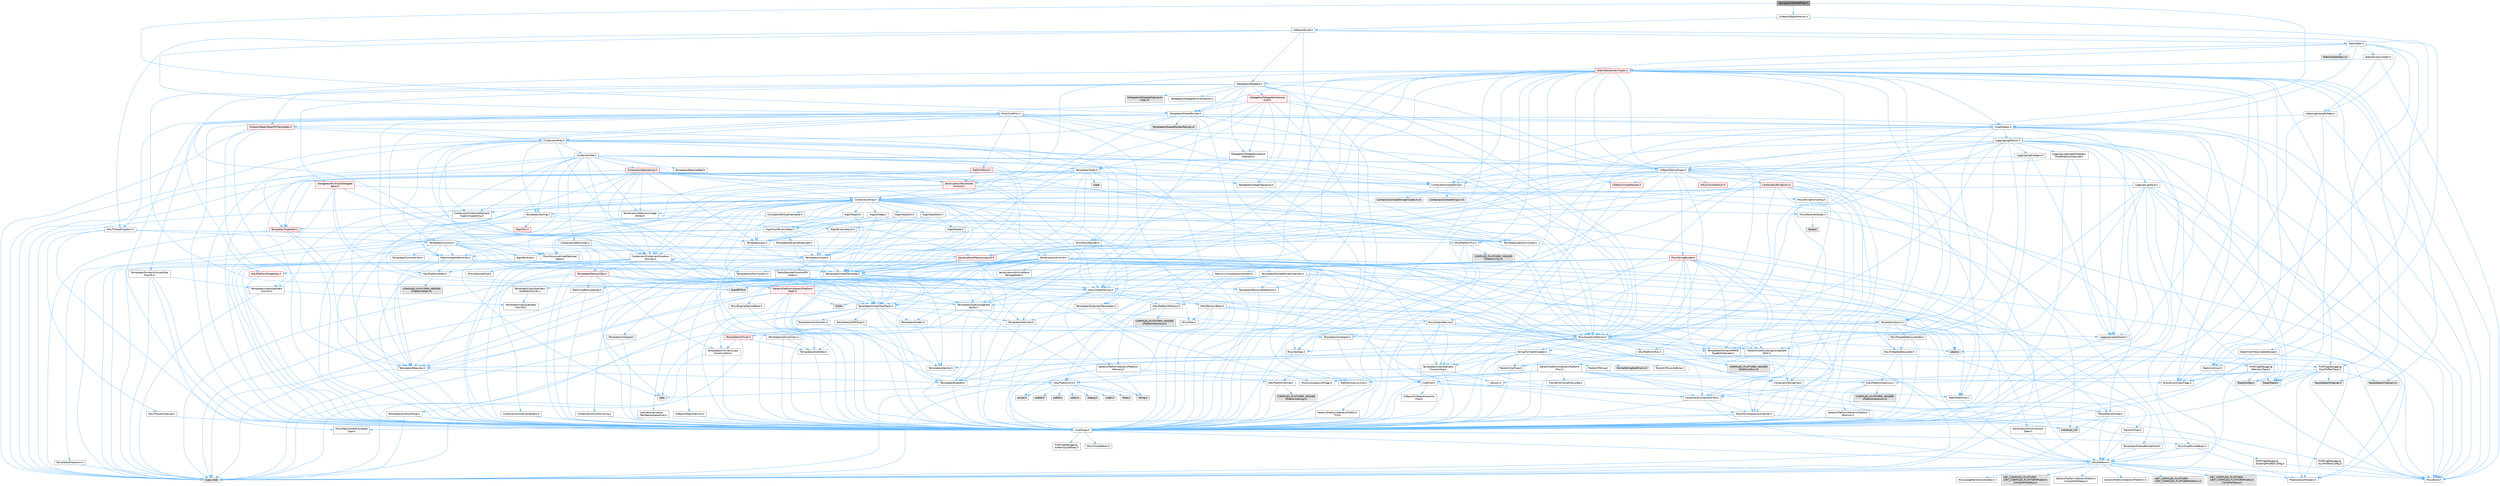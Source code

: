 digraph "NavigationToolDefines.h"
{
 // INTERACTIVE_SVG=YES
 // LATEX_PDF_SIZE
  bgcolor="transparent";
  edge [fontname=Helvetica,fontsize=10,labelfontname=Helvetica,labelfontsize=10];
  node [fontname=Helvetica,fontsize=10,shape=box,height=0.2,width=0.4];
  Node1 [id="Node000001",label="NavigationToolDefines.h",height=0.2,width=0.4,color="gray40", fillcolor="grey60", style="filled", fontcolor="black",tooltip=" "];
  Node1 -> Node2 [id="edge1_Node000001_Node000002",color="steelblue1",style="solid",tooltip=" "];
  Node2 [id="Node000002",label="Containers/ContainersFwd.h",height=0.2,width=0.4,color="grey40", fillcolor="white", style="filled",URL="$d4/d0a/ContainersFwd_8h.html",tooltip=" "];
  Node2 -> Node3 [id="edge2_Node000002_Node000003",color="steelblue1",style="solid",tooltip=" "];
  Node3 [id="Node000003",label="HAL/Platform.h",height=0.2,width=0.4,color="grey40", fillcolor="white", style="filled",URL="$d9/dd0/Platform_8h.html",tooltip=" "];
  Node3 -> Node4 [id="edge3_Node000003_Node000004",color="steelblue1",style="solid",tooltip=" "];
  Node4 [id="Node000004",label="Misc/Build.h",height=0.2,width=0.4,color="grey40", fillcolor="white", style="filled",URL="$d3/dbb/Build_8h.html",tooltip=" "];
  Node3 -> Node5 [id="edge4_Node000003_Node000005",color="steelblue1",style="solid",tooltip=" "];
  Node5 [id="Node000005",label="Misc/LargeWorldCoordinates.h",height=0.2,width=0.4,color="grey40", fillcolor="white", style="filled",URL="$d2/dcb/LargeWorldCoordinates_8h.html",tooltip=" "];
  Node3 -> Node6 [id="edge5_Node000003_Node000006",color="steelblue1",style="solid",tooltip=" "];
  Node6 [id="Node000006",label="type_traits",height=0.2,width=0.4,color="grey60", fillcolor="#E0E0E0", style="filled",tooltip=" "];
  Node3 -> Node7 [id="edge6_Node000003_Node000007",color="steelblue1",style="solid",tooltip=" "];
  Node7 [id="Node000007",label="PreprocessorHelpers.h",height=0.2,width=0.4,color="grey40", fillcolor="white", style="filled",URL="$db/ddb/PreprocessorHelpers_8h.html",tooltip=" "];
  Node3 -> Node8 [id="edge7_Node000003_Node000008",color="steelblue1",style="solid",tooltip=" "];
  Node8 [id="Node000008",label="UBT_COMPILED_PLATFORM\l/UBT_COMPILED_PLATFORMPlatform\lCompilerPreSetup.h",height=0.2,width=0.4,color="grey60", fillcolor="#E0E0E0", style="filled",tooltip=" "];
  Node3 -> Node9 [id="edge8_Node000003_Node000009",color="steelblue1",style="solid",tooltip=" "];
  Node9 [id="Node000009",label="GenericPlatform/GenericPlatform\lCompilerPreSetup.h",height=0.2,width=0.4,color="grey40", fillcolor="white", style="filled",URL="$d9/dc8/GenericPlatformCompilerPreSetup_8h.html",tooltip=" "];
  Node3 -> Node10 [id="edge9_Node000003_Node000010",color="steelblue1",style="solid",tooltip=" "];
  Node10 [id="Node000010",label="GenericPlatform/GenericPlatform.h",height=0.2,width=0.4,color="grey40", fillcolor="white", style="filled",URL="$d6/d84/GenericPlatform_8h.html",tooltip=" "];
  Node3 -> Node11 [id="edge10_Node000003_Node000011",color="steelblue1",style="solid",tooltip=" "];
  Node11 [id="Node000011",label="UBT_COMPILED_PLATFORM\l/UBT_COMPILED_PLATFORMPlatform.h",height=0.2,width=0.4,color="grey60", fillcolor="#E0E0E0", style="filled",tooltip=" "];
  Node3 -> Node12 [id="edge11_Node000003_Node000012",color="steelblue1",style="solid",tooltip=" "];
  Node12 [id="Node000012",label="UBT_COMPILED_PLATFORM\l/UBT_COMPILED_PLATFORMPlatform\lCompilerSetup.h",height=0.2,width=0.4,color="grey60", fillcolor="#E0E0E0", style="filled",tooltip=" "];
  Node2 -> Node13 [id="edge12_Node000002_Node000013",color="steelblue1",style="solid",tooltip=" "];
  Node13 [id="Node000013",label="CoreTypes.h",height=0.2,width=0.4,color="grey40", fillcolor="white", style="filled",URL="$dc/dec/CoreTypes_8h.html",tooltip=" "];
  Node13 -> Node3 [id="edge13_Node000013_Node000003",color="steelblue1",style="solid",tooltip=" "];
  Node13 -> Node14 [id="edge14_Node000013_Node000014",color="steelblue1",style="solid",tooltip=" "];
  Node14 [id="Node000014",label="ProfilingDebugging\l/UMemoryDefines.h",height=0.2,width=0.4,color="grey40", fillcolor="white", style="filled",URL="$d2/da2/UMemoryDefines_8h.html",tooltip=" "];
  Node13 -> Node15 [id="edge15_Node000013_Node000015",color="steelblue1",style="solid",tooltip=" "];
  Node15 [id="Node000015",label="Misc/CoreMiscDefines.h",height=0.2,width=0.4,color="grey40", fillcolor="white", style="filled",URL="$da/d38/CoreMiscDefines_8h.html",tooltip=" "];
  Node15 -> Node3 [id="edge16_Node000015_Node000003",color="steelblue1",style="solid",tooltip=" "];
  Node15 -> Node7 [id="edge17_Node000015_Node000007",color="steelblue1",style="solid",tooltip=" "];
  Node13 -> Node16 [id="edge18_Node000013_Node000016",color="steelblue1",style="solid",tooltip=" "];
  Node16 [id="Node000016",label="Misc/CoreDefines.h",height=0.2,width=0.4,color="grey40", fillcolor="white", style="filled",URL="$d3/dd2/CoreDefines_8h.html",tooltip=" "];
  Node2 -> Node17 [id="edge19_Node000002_Node000017",color="steelblue1",style="solid",tooltip=" "];
  Node17 [id="Node000017",label="Traits/IsContiguousContainer.h",height=0.2,width=0.4,color="grey40", fillcolor="white", style="filled",URL="$d5/d3c/IsContiguousContainer_8h.html",tooltip=" "];
  Node17 -> Node13 [id="edge20_Node000017_Node000013",color="steelblue1",style="solid",tooltip=" "];
  Node17 -> Node18 [id="edge21_Node000017_Node000018",color="steelblue1",style="solid",tooltip=" "];
  Node18 [id="Node000018",label="Misc/StaticAssertComplete\lType.h",height=0.2,width=0.4,color="grey40", fillcolor="white", style="filled",URL="$d5/d4e/StaticAssertCompleteType_8h.html",tooltip=" "];
  Node17 -> Node19 [id="edge22_Node000017_Node000019",color="steelblue1",style="solid",tooltip=" "];
  Node19 [id="Node000019",label="initializer_list",height=0.2,width=0.4,color="grey60", fillcolor="#E0E0E0", style="filled",tooltip=" "];
  Node1 -> Node20 [id="edge23_Node000001_Node000020",color="steelblue1",style="solid",tooltip=" "];
  Node20 [id="Node000020",label="Templates/SharedPointer.h",height=0.2,width=0.4,color="grey40", fillcolor="white", style="filled",URL="$d2/d17/SharedPointer_8h.html",tooltip=" "];
  Node20 -> Node13 [id="edge24_Node000020_Node000013",color="steelblue1",style="solid",tooltip=" "];
  Node20 -> Node21 [id="edge25_Node000020_Node000021",color="steelblue1",style="solid",tooltip=" "];
  Node21 [id="Node000021",label="Misc/IntrusiveUnsetOptional\lState.h",height=0.2,width=0.4,color="grey40", fillcolor="white", style="filled",URL="$d2/d0a/IntrusiveUnsetOptionalState_8h.html",tooltip=" "];
  Node21 -> Node22 [id="edge26_Node000021_Node000022",color="steelblue1",style="solid",tooltip=" "];
  Node22 [id="Node000022",label="Misc/OptionalFwd.h",height=0.2,width=0.4,color="grey40", fillcolor="white", style="filled",URL="$dc/d50/OptionalFwd_8h.html",tooltip=" "];
  Node20 -> Node23 [id="edge27_Node000020_Node000023",color="steelblue1",style="solid",tooltip=" "];
  Node23 [id="Node000023",label="Templates/PointerIsConvertible\lFromTo.h",height=0.2,width=0.4,color="grey40", fillcolor="white", style="filled",URL="$d6/d65/PointerIsConvertibleFromTo_8h.html",tooltip=" "];
  Node23 -> Node13 [id="edge28_Node000023_Node000013",color="steelblue1",style="solid",tooltip=" "];
  Node23 -> Node18 [id="edge29_Node000023_Node000018",color="steelblue1",style="solid",tooltip=" "];
  Node23 -> Node24 [id="edge30_Node000023_Node000024",color="steelblue1",style="solid",tooltip=" "];
  Node24 [id="Node000024",label="Templates/LosesQualifiers\lFromTo.h",height=0.2,width=0.4,color="grey40", fillcolor="white", style="filled",URL="$d2/db3/LosesQualifiersFromTo_8h.html",tooltip=" "];
  Node24 -> Node25 [id="edge31_Node000024_Node000025",color="steelblue1",style="solid",tooltip=" "];
  Node25 [id="Node000025",label="Templates/CopyQualifiers\lFromTo.h",height=0.2,width=0.4,color="grey40", fillcolor="white", style="filled",URL="$d5/db4/CopyQualifiersFromTo_8h.html",tooltip=" "];
  Node24 -> Node6 [id="edge32_Node000024_Node000006",color="steelblue1",style="solid",tooltip=" "];
  Node23 -> Node6 [id="edge33_Node000023_Node000006",color="steelblue1",style="solid",tooltip=" "];
  Node20 -> Node26 [id="edge34_Node000020_Node000026",color="steelblue1",style="solid",tooltip=" "];
  Node26 [id="Node000026",label="Misc/AssertionMacros.h",height=0.2,width=0.4,color="grey40", fillcolor="white", style="filled",URL="$d0/dfa/AssertionMacros_8h.html",tooltip=" "];
  Node26 -> Node13 [id="edge35_Node000026_Node000013",color="steelblue1",style="solid",tooltip=" "];
  Node26 -> Node3 [id="edge36_Node000026_Node000003",color="steelblue1",style="solid",tooltip=" "];
  Node26 -> Node27 [id="edge37_Node000026_Node000027",color="steelblue1",style="solid",tooltip=" "];
  Node27 [id="Node000027",label="HAL/PlatformMisc.h",height=0.2,width=0.4,color="grey40", fillcolor="white", style="filled",URL="$d0/df5/PlatformMisc_8h.html",tooltip=" "];
  Node27 -> Node13 [id="edge38_Node000027_Node000013",color="steelblue1",style="solid",tooltip=" "];
  Node27 -> Node28 [id="edge39_Node000027_Node000028",color="steelblue1",style="solid",tooltip=" "];
  Node28 [id="Node000028",label="GenericPlatform/GenericPlatform\lMisc.h",height=0.2,width=0.4,color="grey40", fillcolor="white", style="filled",URL="$db/d9a/GenericPlatformMisc_8h.html",tooltip=" "];
  Node28 -> Node29 [id="edge40_Node000028_Node000029",color="steelblue1",style="solid",tooltip=" "];
  Node29 [id="Node000029",label="Containers/StringFwd.h",height=0.2,width=0.4,color="grey40", fillcolor="white", style="filled",URL="$df/d37/StringFwd_8h.html",tooltip=" "];
  Node29 -> Node13 [id="edge41_Node000029_Node000013",color="steelblue1",style="solid",tooltip=" "];
  Node29 -> Node30 [id="edge42_Node000029_Node000030",color="steelblue1",style="solid",tooltip=" "];
  Node30 [id="Node000030",label="Traits/ElementType.h",height=0.2,width=0.4,color="grey40", fillcolor="white", style="filled",URL="$d5/d4f/ElementType_8h.html",tooltip=" "];
  Node30 -> Node3 [id="edge43_Node000030_Node000003",color="steelblue1",style="solid",tooltip=" "];
  Node30 -> Node19 [id="edge44_Node000030_Node000019",color="steelblue1",style="solid",tooltip=" "];
  Node30 -> Node6 [id="edge45_Node000030_Node000006",color="steelblue1",style="solid",tooltip=" "];
  Node29 -> Node17 [id="edge46_Node000029_Node000017",color="steelblue1",style="solid",tooltip=" "];
  Node28 -> Node31 [id="edge47_Node000028_Node000031",color="steelblue1",style="solid",tooltip=" "];
  Node31 [id="Node000031",label="CoreFwd.h",height=0.2,width=0.4,color="grey40", fillcolor="white", style="filled",URL="$d1/d1e/CoreFwd_8h.html",tooltip=" "];
  Node31 -> Node13 [id="edge48_Node000031_Node000013",color="steelblue1",style="solid",tooltip=" "];
  Node31 -> Node2 [id="edge49_Node000031_Node000002",color="steelblue1",style="solid",tooltip=" "];
  Node31 -> Node32 [id="edge50_Node000031_Node000032",color="steelblue1",style="solid",tooltip=" "];
  Node32 [id="Node000032",label="Math/MathFwd.h",height=0.2,width=0.4,color="grey40", fillcolor="white", style="filled",URL="$d2/d10/MathFwd_8h.html",tooltip=" "];
  Node32 -> Node3 [id="edge51_Node000032_Node000003",color="steelblue1",style="solid",tooltip=" "];
  Node31 -> Node33 [id="edge52_Node000031_Node000033",color="steelblue1",style="solid",tooltip=" "];
  Node33 [id="Node000033",label="UObject/UObjectHierarchy\lFwd.h",height=0.2,width=0.4,color="grey40", fillcolor="white", style="filled",URL="$d3/d13/UObjectHierarchyFwd_8h.html",tooltip=" "];
  Node28 -> Node13 [id="edge53_Node000028_Node000013",color="steelblue1",style="solid",tooltip=" "];
  Node28 -> Node34 [id="edge54_Node000028_Node000034",color="steelblue1",style="solid",tooltip=" "];
  Node34 [id="Node000034",label="FramePro/FrameProConfig.h",height=0.2,width=0.4,color="grey40", fillcolor="white", style="filled",URL="$d7/d90/FrameProConfig_8h.html",tooltip=" "];
  Node28 -> Node35 [id="edge55_Node000028_Node000035",color="steelblue1",style="solid",tooltip=" "];
  Node35 [id="Node000035",label="HAL/PlatformCrt.h",height=0.2,width=0.4,color="grey40", fillcolor="white", style="filled",URL="$d8/d75/PlatformCrt_8h.html",tooltip=" "];
  Node35 -> Node36 [id="edge56_Node000035_Node000036",color="steelblue1",style="solid",tooltip=" "];
  Node36 [id="Node000036",label="new",height=0.2,width=0.4,color="grey60", fillcolor="#E0E0E0", style="filled",tooltip=" "];
  Node35 -> Node37 [id="edge57_Node000035_Node000037",color="steelblue1",style="solid",tooltip=" "];
  Node37 [id="Node000037",label="wchar.h",height=0.2,width=0.4,color="grey60", fillcolor="#E0E0E0", style="filled",tooltip=" "];
  Node35 -> Node38 [id="edge58_Node000035_Node000038",color="steelblue1",style="solid",tooltip=" "];
  Node38 [id="Node000038",label="stddef.h",height=0.2,width=0.4,color="grey60", fillcolor="#E0E0E0", style="filled",tooltip=" "];
  Node35 -> Node39 [id="edge59_Node000035_Node000039",color="steelblue1",style="solid",tooltip=" "];
  Node39 [id="Node000039",label="stdlib.h",height=0.2,width=0.4,color="grey60", fillcolor="#E0E0E0", style="filled",tooltip=" "];
  Node35 -> Node40 [id="edge60_Node000035_Node000040",color="steelblue1",style="solid",tooltip=" "];
  Node40 [id="Node000040",label="stdio.h",height=0.2,width=0.4,color="grey60", fillcolor="#E0E0E0", style="filled",tooltip=" "];
  Node35 -> Node41 [id="edge61_Node000035_Node000041",color="steelblue1",style="solid",tooltip=" "];
  Node41 [id="Node000041",label="stdarg.h",height=0.2,width=0.4,color="grey60", fillcolor="#E0E0E0", style="filled",tooltip=" "];
  Node35 -> Node42 [id="edge62_Node000035_Node000042",color="steelblue1",style="solid",tooltip=" "];
  Node42 [id="Node000042",label="math.h",height=0.2,width=0.4,color="grey60", fillcolor="#E0E0E0", style="filled",tooltip=" "];
  Node35 -> Node43 [id="edge63_Node000035_Node000043",color="steelblue1",style="solid",tooltip=" "];
  Node43 [id="Node000043",label="float.h",height=0.2,width=0.4,color="grey60", fillcolor="#E0E0E0", style="filled",tooltip=" "];
  Node35 -> Node44 [id="edge64_Node000035_Node000044",color="steelblue1",style="solid",tooltip=" "];
  Node44 [id="Node000044",label="string.h",height=0.2,width=0.4,color="grey60", fillcolor="#E0E0E0", style="filled",tooltip=" "];
  Node28 -> Node45 [id="edge65_Node000028_Node000045",color="steelblue1",style="solid",tooltip=" "];
  Node45 [id="Node000045",label="Math/NumericLimits.h",height=0.2,width=0.4,color="grey40", fillcolor="white", style="filled",URL="$df/d1b/NumericLimits_8h.html",tooltip=" "];
  Node45 -> Node13 [id="edge66_Node000045_Node000013",color="steelblue1",style="solid",tooltip=" "];
  Node28 -> Node46 [id="edge67_Node000028_Node000046",color="steelblue1",style="solid",tooltip=" "];
  Node46 [id="Node000046",label="Misc/CompressionFlags.h",height=0.2,width=0.4,color="grey40", fillcolor="white", style="filled",URL="$d9/d76/CompressionFlags_8h.html",tooltip=" "];
  Node28 -> Node47 [id="edge68_Node000028_Node000047",color="steelblue1",style="solid",tooltip=" "];
  Node47 [id="Node000047",label="Misc/EnumClassFlags.h",height=0.2,width=0.4,color="grey40", fillcolor="white", style="filled",URL="$d8/de7/EnumClassFlags_8h.html",tooltip=" "];
  Node28 -> Node48 [id="edge69_Node000028_Node000048",color="steelblue1",style="solid",tooltip=" "];
  Node48 [id="Node000048",label="ProfilingDebugging\l/CsvProfilerConfig.h",height=0.2,width=0.4,color="grey40", fillcolor="white", style="filled",URL="$d3/d88/CsvProfilerConfig_8h.html",tooltip=" "];
  Node48 -> Node4 [id="edge70_Node000048_Node000004",color="steelblue1",style="solid",tooltip=" "];
  Node28 -> Node49 [id="edge71_Node000028_Node000049",color="steelblue1",style="solid",tooltip=" "];
  Node49 [id="Node000049",label="ProfilingDebugging\l/ExternalProfilerConfig.h",height=0.2,width=0.4,color="grey40", fillcolor="white", style="filled",URL="$d3/dbb/ExternalProfilerConfig_8h.html",tooltip=" "];
  Node49 -> Node4 [id="edge72_Node000049_Node000004",color="steelblue1",style="solid",tooltip=" "];
  Node27 -> Node50 [id="edge73_Node000027_Node000050",color="steelblue1",style="solid",tooltip=" "];
  Node50 [id="Node000050",label="COMPILED_PLATFORM_HEADER\l(PlatformMisc.h)",height=0.2,width=0.4,color="grey60", fillcolor="#E0E0E0", style="filled",tooltip=" "];
  Node27 -> Node51 [id="edge74_Node000027_Node000051",color="steelblue1",style="solid",tooltip=" "];
  Node51 [id="Node000051",label="ProfilingDebugging\l/CpuProfilerTrace.h",height=0.2,width=0.4,color="grey40", fillcolor="white", style="filled",URL="$da/dcb/CpuProfilerTrace_8h.html",tooltip=" "];
  Node51 -> Node13 [id="edge75_Node000051_Node000013",color="steelblue1",style="solid",tooltip=" "];
  Node51 -> Node2 [id="edge76_Node000051_Node000002",color="steelblue1",style="solid",tooltip=" "];
  Node51 -> Node52 [id="edge77_Node000051_Node000052",color="steelblue1",style="solid",tooltip=" "];
  Node52 [id="Node000052",label="HAL/PlatformAtomics.h",height=0.2,width=0.4,color="grey40", fillcolor="white", style="filled",URL="$d3/d36/PlatformAtomics_8h.html",tooltip=" "];
  Node52 -> Node13 [id="edge78_Node000052_Node000013",color="steelblue1",style="solid",tooltip=" "];
  Node52 -> Node53 [id="edge79_Node000052_Node000053",color="steelblue1",style="solid",tooltip=" "];
  Node53 [id="Node000053",label="GenericPlatform/GenericPlatform\lAtomics.h",height=0.2,width=0.4,color="grey40", fillcolor="white", style="filled",URL="$da/d72/GenericPlatformAtomics_8h.html",tooltip=" "];
  Node53 -> Node13 [id="edge80_Node000053_Node000013",color="steelblue1",style="solid",tooltip=" "];
  Node52 -> Node54 [id="edge81_Node000052_Node000054",color="steelblue1",style="solid",tooltip=" "];
  Node54 [id="Node000054",label="COMPILED_PLATFORM_HEADER\l(PlatformAtomics.h)",height=0.2,width=0.4,color="grey60", fillcolor="#E0E0E0", style="filled",tooltip=" "];
  Node51 -> Node7 [id="edge82_Node000051_Node000007",color="steelblue1",style="solid",tooltip=" "];
  Node51 -> Node4 [id="edge83_Node000051_Node000004",color="steelblue1",style="solid",tooltip=" "];
  Node51 -> Node55 [id="edge84_Node000051_Node000055",color="steelblue1",style="solid",tooltip=" "];
  Node55 [id="Node000055",label="Trace/Config.h",height=0.2,width=0.4,color="grey60", fillcolor="#E0E0E0", style="filled",tooltip=" "];
  Node51 -> Node56 [id="edge85_Node000051_Node000056",color="steelblue1",style="solid",tooltip=" "];
  Node56 [id="Node000056",label="Trace/Detail/Channel.h",height=0.2,width=0.4,color="grey60", fillcolor="#E0E0E0", style="filled",tooltip=" "];
  Node51 -> Node57 [id="edge86_Node000051_Node000057",color="steelblue1",style="solid",tooltip=" "];
  Node57 [id="Node000057",label="Trace/Detail/Channel.inl",height=0.2,width=0.4,color="grey60", fillcolor="#E0E0E0", style="filled",tooltip=" "];
  Node51 -> Node58 [id="edge87_Node000051_Node000058",color="steelblue1",style="solid",tooltip=" "];
  Node58 [id="Node000058",label="Trace/Trace.h",height=0.2,width=0.4,color="grey60", fillcolor="#E0E0E0", style="filled",tooltip=" "];
  Node26 -> Node7 [id="edge88_Node000026_Node000007",color="steelblue1",style="solid",tooltip=" "];
  Node26 -> Node59 [id="edge89_Node000026_Node000059",color="steelblue1",style="solid",tooltip=" "];
  Node59 [id="Node000059",label="Templates/EnableIf.h",height=0.2,width=0.4,color="grey40", fillcolor="white", style="filled",URL="$d7/d60/EnableIf_8h.html",tooltip=" "];
  Node59 -> Node13 [id="edge90_Node000059_Node000013",color="steelblue1",style="solid",tooltip=" "];
  Node26 -> Node60 [id="edge91_Node000026_Node000060",color="steelblue1",style="solid",tooltip=" "];
  Node60 [id="Node000060",label="Templates/IsArrayOrRefOf\lTypeByPredicate.h",height=0.2,width=0.4,color="grey40", fillcolor="white", style="filled",URL="$d6/da1/IsArrayOrRefOfTypeByPredicate_8h.html",tooltip=" "];
  Node60 -> Node13 [id="edge92_Node000060_Node000013",color="steelblue1",style="solid",tooltip=" "];
  Node26 -> Node61 [id="edge93_Node000026_Node000061",color="steelblue1",style="solid",tooltip=" "];
  Node61 [id="Node000061",label="Templates/IsValidVariadic\lFunctionArg.h",height=0.2,width=0.4,color="grey40", fillcolor="white", style="filled",URL="$d0/dc8/IsValidVariadicFunctionArg_8h.html",tooltip=" "];
  Node61 -> Node13 [id="edge94_Node000061_Node000013",color="steelblue1",style="solid",tooltip=" "];
  Node61 -> Node62 [id="edge95_Node000061_Node000062",color="steelblue1",style="solid",tooltip=" "];
  Node62 [id="Node000062",label="IsEnum.h",height=0.2,width=0.4,color="grey40", fillcolor="white", style="filled",URL="$d4/de5/IsEnum_8h.html",tooltip=" "];
  Node61 -> Node6 [id="edge96_Node000061_Node000006",color="steelblue1",style="solid",tooltip=" "];
  Node26 -> Node63 [id="edge97_Node000026_Node000063",color="steelblue1",style="solid",tooltip=" "];
  Node63 [id="Node000063",label="Traits/IsCharEncodingCompatible\lWith.h",height=0.2,width=0.4,color="grey40", fillcolor="white", style="filled",URL="$df/dd1/IsCharEncodingCompatibleWith_8h.html",tooltip=" "];
  Node63 -> Node6 [id="edge98_Node000063_Node000006",color="steelblue1",style="solid",tooltip=" "];
  Node63 -> Node64 [id="edge99_Node000063_Node000064",color="steelblue1",style="solid",tooltip=" "];
  Node64 [id="Node000064",label="Traits/IsCharType.h",height=0.2,width=0.4,color="grey40", fillcolor="white", style="filled",URL="$db/d51/IsCharType_8h.html",tooltip=" "];
  Node64 -> Node13 [id="edge100_Node000064_Node000013",color="steelblue1",style="solid",tooltip=" "];
  Node26 -> Node65 [id="edge101_Node000026_Node000065",color="steelblue1",style="solid",tooltip=" "];
  Node65 [id="Node000065",label="Misc/VarArgs.h",height=0.2,width=0.4,color="grey40", fillcolor="white", style="filled",URL="$d5/d6f/VarArgs_8h.html",tooltip=" "];
  Node65 -> Node13 [id="edge102_Node000065_Node000013",color="steelblue1",style="solid",tooltip=" "];
  Node26 -> Node66 [id="edge103_Node000026_Node000066",color="steelblue1",style="solid",tooltip=" "];
  Node66 [id="Node000066",label="String/FormatStringSan.h",height=0.2,width=0.4,color="grey40", fillcolor="white", style="filled",URL="$d3/d8b/FormatStringSan_8h.html",tooltip=" "];
  Node66 -> Node6 [id="edge104_Node000066_Node000006",color="steelblue1",style="solid",tooltip=" "];
  Node66 -> Node13 [id="edge105_Node000066_Node000013",color="steelblue1",style="solid",tooltip=" "];
  Node66 -> Node67 [id="edge106_Node000066_Node000067",color="steelblue1",style="solid",tooltip=" "];
  Node67 [id="Node000067",label="Templates/Requires.h",height=0.2,width=0.4,color="grey40", fillcolor="white", style="filled",URL="$dc/d96/Requires_8h.html",tooltip=" "];
  Node67 -> Node59 [id="edge107_Node000067_Node000059",color="steelblue1",style="solid",tooltip=" "];
  Node67 -> Node6 [id="edge108_Node000067_Node000006",color="steelblue1",style="solid",tooltip=" "];
  Node66 -> Node68 [id="edge109_Node000066_Node000068",color="steelblue1",style="solid",tooltip=" "];
  Node68 [id="Node000068",label="Templates/Identity.h",height=0.2,width=0.4,color="grey40", fillcolor="white", style="filled",URL="$d0/dd5/Identity_8h.html",tooltip=" "];
  Node66 -> Node61 [id="edge110_Node000066_Node000061",color="steelblue1",style="solid",tooltip=" "];
  Node66 -> Node64 [id="edge111_Node000066_Node000064",color="steelblue1",style="solid",tooltip=" "];
  Node66 -> Node69 [id="edge112_Node000066_Node000069",color="steelblue1",style="solid",tooltip=" "];
  Node69 [id="Node000069",label="Traits/IsTEnumAsByte.h",height=0.2,width=0.4,color="grey40", fillcolor="white", style="filled",URL="$d1/de6/IsTEnumAsByte_8h.html",tooltip=" "];
  Node66 -> Node70 [id="edge113_Node000066_Node000070",color="steelblue1",style="solid",tooltip=" "];
  Node70 [id="Node000070",label="Traits/IsTString.h",height=0.2,width=0.4,color="grey40", fillcolor="white", style="filled",URL="$d0/df8/IsTString_8h.html",tooltip=" "];
  Node70 -> Node2 [id="edge114_Node000070_Node000002",color="steelblue1",style="solid",tooltip=" "];
  Node66 -> Node2 [id="edge115_Node000066_Node000002",color="steelblue1",style="solid",tooltip=" "];
  Node66 -> Node71 [id="edge116_Node000066_Node000071",color="steelblue1",style="solid",tooltip=" "];
  Node71 [id="Node000071",label="FormatStringSanErrors.inl",height=0.2,width=0.4,color="grey60", fillcolor="#E0E0E0", style="filled",tooltip=" "];
  Node26 -> Node72 [id="edge117_Node000026_Node000072",color="steelblue1",style="solid",tooltip=" "];
  Node72 [id="Node000072",label="atomic",height=0.2,width=0.4,color="grey60", fillcolor="#E0E0E0", style="filled",tooltip=" "];
  Node20 -> Node73 [id="edge118_Node000020_Node000073",color="steelblue1",style="solid",tooltip=" "];
  Node73 [id="Node000073",label="HAL/UnrealMemory.h",height=0.2,width=0.4,color="grey40", fillcolor="white", style="filled",URL="$d9/d96/UnrealMemory_8h.html",tooltip=" "];
  Node73 -> Node13 [id="edge119_Node000073_Node000013",color="steelblue1",style="solid",tooltip=" "];
  Node73 -> Node74 [id="edge120_Node000073_Node000074",color="steelblue1",style="solid",tooltip=" "];
  Node74 [id="Node000074",label="GenericPlatform/GenericPlatform\lMemory.h",height=0.2,width=0.4,color="grey40", fillcolor="white", style="filled",URL="$dd/d22/GenericPlatformMemory_8h.html",tooltip=" "];
  Node74 -> Node31 [id="edge121_Node000074_Node000031",color="steelblue1",style="solid",tooltip=" "];
  Node74 -> Node13 [id="edge122_Node000074_Node000013",color="steelblue1",style="solid",tooltip=" "];
  Node74 -> Node75 [id="edge123_Node000074_Node000075",color="steelblue1",style="solid",tooltip=" "];
  Node75 [id="Node000075",label="HAL/PlatformString.h",height=0.2,width=0.4,color="grey40", fillcolor="white", style="filled",URL="$db/db5/PlatformString_8h.html",tooltip=" "];
  Node75 -> Node13 [id="edge124_Node000075_Node000013",color="steelblue1",style="solid",tooltip=" "];
  Node75 -> Node76 [id="edge125_Node000075_Node000076",color="steelblue1",style="solid",tooltip=" "];
  Node76 [id="Node000076",label="COMPILED_PLATFORM_HEADER\l(PlatformString.h)",height=0.2,width=0.4,color="grey60", fillcolor="#E0E0E0", style="filled",tooltip=" "];
  Node74 -> Node44 [id="edge126_Node000074_Node000044",color="steelblue1",style="solid",tooltip=" "];
  Node74 -> Node37 [id="edge127_Node000074_Node000037",color="steelblue1",style="solid",tooltip=" "];
  Node73 -> Node77 [id="edge128_Node000073_Node000077",color="steelblue1",style="solid",tooltip=" "];
  Node77 [id="Node000077",label="HAL/MemoryBase.h",height=0.2,width=0.4,color="grey40", fillcolor="white", style="filled",URL="$d6/d9f/MemoryBase_8h.html",tooltip=" "];
  Node77 -> Node13 [id="edge129_Node000077_Node000013",color="steelblue1",style="solid",tooltip=" "];
  Node77 -> Node52 [id="edge130_Node000077_Node000052",color="steelblue1",style="solid",tooltip=" "];
  Node77 -> Node35 [id="edge131_Node000077_Node000035",color="steelblue1",style="solid",tooltip=" "];
  Node77 -> Node78 [id="edge132_Node000077_Node000078",color="steelblue1",style="solid",tooltip=" "];
  Node78 [id="Node000078",label="Misc/Exec.h",height=0.2,width=0.4,color="grey40", fillcolor="white", style="filled",URL="$de/ddb/Exec_8h.html",tooltip=" "];
  Node78 -> Node13 [id="edge133_Node000078_Node000013",color="steelblue1",style="solid",tooltip=" "];
  Node78 -> Node26 [id="edge134_Node000078_Node000026",color="steelblue1",style="solid",tooltip=" "];
  Node77 -> Node79 [id="edge135_Node000077_Node000079",color="steelblue1",style="solid",tooltip=" "];
  Node79 [id="Node000079",label="Misc/OutputDevice.h",height=0.2,width=0.4,color="grey40", fillcolor="white", style="filled",URL="$d7/d32/OutputDevice_8h.html",tooltip=" "];
  Node79 -> Node31 [id="edge136_Node000079_Node000031",color="steelblue1",style="solid",tooltip=" "];
  Node79 -> Node13 [id="edge137_Node000079_Node000013",color="steelblue1",style="solid",tooltip=" "];
  Node79 -> Node80 [id="edge138_Node000079_Node000080",color="steelblue1",style="solid",tooltip=" "];
  Node80 [id="Node000080",label="Logging/LogVerbosity.h",height=0.2,width=0.4,color="grey40", fillcolor="white", style="filled",URL="$d2/d8f/LogVerbosity_8h.html",tooltip=" "];
  Node80 -> Node13 [id="edge139_Node000080_Node000013",color="steelblue1",style="solid",tooltip=" "];
  Node79 -> Node65 [id="edge140_Node000079_Node000065",color="steelblue1",style="solid",tooltip=" "];
  Node79 -> Node60 [id="edge141_Node000079_Node000060",color="steelblue1",style="solid",tooltip=" "];
  Node79 -> Node61 [id="edge142_Node000079_Node000061",color="steelblue1",style="solid",tooltip=" "];
  Node79 -> Node63 [id="edge143_Node000079_Node000063",color="steelblue1",style="solid",tooltip=" "];
  Node77 -> Node81 [id="edge144_Node000077_Node000081",color="steelblue1",style="solid",tooltip=" "];
  Node81 [id="Node000081",label="Templates/Atomic.h",height=0.2,width=0.4,color="grey40", fillcolor="white", style="filled",URL="$d3/d91/Atomic_8h.html",tooltip=" "];
  Node81 -> Node82 [id="edge145_Node000081_Node000082",color="steelblue1",style="solid",tooltip=" "];
  Node82 [id="Node000082",label="HAL/ThreadSafeCounter.h",height=0.2,width=0.4,color="grey40", fillcolor="white", style="filled",URL="$dc/dc9/ThreadSafeCounter_8h.html",tooltip=" "];
  Node82 -> Node13 [id="edge146_Node000082_Node000013",color="steelblue1",style="solid",tooltip=" "];
  Node82 -> Node52 [id="edge147_Node000082_Node000052",color="steelblue1",style="solid",tooltip=" "];
  Node81 -> Node83 [id="edge148_Node000081_Node000083",color="steelblue1",style="solid",tooltip=" "];
  Node83 [id="Node000083",label="HAL/ThreadSafeCounter64.h",height=0.2,width=0.4,color="grey40", fillcolor="white", style="filled",URL="$d0/d12/ThreadSafeCounter64_8h.html",tooltip=" "];
  Node83 -> Node13 [id="edge149_Node000083_Node000013",color="steelblue1",style="solid",tooltip=" "];
  Node83 -> Node82 [id="edge150_Node000083_Node000082",color="steelblue1",style="solid",tooltip=" "];
  Node81 -> Node84 [id="edge151_Node000081_Node000084",color="steelblue1",style="solid",tooltip=" "];
  Node84 [id="Node000084",label="Templates/IsIntegral.h",height=0.2,width=0.4,color="grey40", fillcolor="white", style="filled",URL="$da/d64/IsIntegral_8h.html",tooltip=" "];
  Node84 -> Node13 [id="edge152_Node000084_Node000013",color="steelblue1",style="solid",tooltip=" "];
  Node81 -> Node85 [id="edge153_Node000081_Node000085",color="steelblue1",style="solid",tooltip=" "];
  Node85 [id="Node000085",label="Templates/IsTrivial.h",height=0.2,width=0.4,color="red", fillcolor="#FFF0F0", style="filled",URL="$da/d4c/IsTrivial_8h.html",tooltip=" "];
  Node85 -> Node86 [id="edge154_Node000085_Node000086",color="steelblue1",style="solid",tooltip=" "];
  Node86 [id="Node000086",label="Templates/AndOrNot.h",height=0.2,width=0.4,color="grey40", fillcolor="white", style="filled",URL="$db/d0a/AndOrNot_8h.html",tooltip=" "];
  Node86 -> Node13 [id="edge155_Node000086_Node000013",color="steelblue1",style="solid",tooltip=" "];
  Node85 -> Node87 [id="edge156_Node000085_Node000087",color="steelblue1",style="solid",tooltip=" "];
  Node87 [id="Node000087",label="Templates/IsTriviallyCopy\lConstructible.h",height=0.2,width=0.4,color="grey40", fillcolor="white", style="filled",URL="$d3/d78/IsTriviallyCopyConstructible_8h.html",tooltip=" "];
  Node87 -> Node13 [id="edge157_Node000087_Node000013",color="steelblue1",style="solid",tooltip=" "];
  Node87 -> Node6 [id="edge158_Node000087_Node000006",color="steelblue1",style="solid",tooltip=" "];
  Node85 -> Node6 [id="edge159_Node000085_Node000006",color="steelblue1",style="solid",tooltip=" "];
  Node81 -> Node89 [id="edge160_Node000081_Node000089",color="steelblue1",style="solid",tooltip=" "];
  Node89 [id="Node000089",label="Traits/IntType.h",height=0.2,width=0.4,color="grey40", fillcolor="white", style="filled",URL="$d7/deb/IntType_8h.html",tooltip=" "];
  Node89 -> Node3 [id="edge161_Node000089_Node000003",color="steelblue1",style="solid",tooltip=" "];
  Node81 -> Node72 [id="edge162_Node000081_Node000072",color="steelblue1",style="solid",tooltip=" "];
  Node73 -> Node90 [id="edge163_Node000073_Node000090",color="steelblue1",style="solid",tooltip=" "];
  Node90 [id="Node000090",label="HAL/PlatformMemory.h",height=0.2,width=0.4,color="grey40", fillcolor="white", style="filled",URL="$de/d68/PlatformMemory_8h.html",tooltip=" "];
  Node90 -> Node13 [id="edge164_Node000090_Node000013",color="steelblue1",style="solid",tooltip=" "];
  Node90 -> Node74 [id="edge165_Node000090_Node000074",color="steelblue1",style="solid",tooltip=" "];
  Node90 -> Node91 [id="edge166_Node000090_Node000091",color="steelblue1",style="solid",tooltip=" "];
  Node91 [id="Node000091",label="COMPILED_PLATFORM_HEADER\l(PlatformMemory.h)",height=0.2,width=0.4,color="grey60", fillcolor="#E0E0E0", style="filled",tooltip=" "];
  Node73 -> Node92 [id="edge167_Node000073_Node000092",color="steelblue1",style="solid",tooltip=" "];
  Node92 [id="Node000092",label="ProfilingDebugging\l/MemoryTrace.h",height=0.2,width=0.4,color="grey40", fillcolor="white", style="filled",URL="$da/dd7/MemoryTrace_8h.html",tooltip=" "];
  Node92 -> Node3 [id="edge168_Node000092_Node000003",color="steelblue1",style="solid",tooltip=" "];
  Node92 -> Node47 [id="edge169_Node000092_Node000047",color="steelblue1",style="solid",tooltip=" "];
  Node92 -> Node55 [id="edge170_Node000092_Node000055",color="steelblue1",style="solid",tooltip=" "];
  Node92 -> Node58 [id="edge171_Node000092_Node000058",color="steelblue1",style="solid",tooltip=" "];
  Node73 -> Node93 [id="edge172_Node000073_Node000093",color="steelblue1",style="solid",tooltip=" "];
  Node93 [id="Node000093",label="Templates/IsPointer.h",height=0.2,width=0.4,color="grey40", fillcolor="white", style="filled",URL="$d7/d05/IsPointer_8h.html",tooltip=" "];
  Node93 -> Node13 [id="edge173_Node000093_Node000013",color="steelblue1",style="solid",tooltip=" "];
  Node20 -> Node94 [id="edge174_Node000020_Node000094",color="steelblue1",style="solid",tooltip=" "];
  Node94 [id="Node000094",label="Containers/Array.h",height=0.2,width=0.4,color="grey40", fillcolor="white", style="filled",URL="$df/dd0/Array_8h.html",tooltip=" "];
  Node94 -> Node13 [id="edge175_Node000094_Node000013",color="steelblue1",style="solid",tooltip=" "];
  Node94 -> Node26 [id="edge176_Node000094_Node000026",color="steelblue1",style="solid",tooltip=" "];
  Node94 -> Node21 [id="edge177_Node000094_Node000021",color="steelblue1",style="solid",tooltip=" "];
  Node94 -> Node95 [id="edge178_Node000094_Node000095",color="steelblue1",style="solid",tooltip=" "];
  Node95 [id="Node000095",label="Misc/ReverseIterate.h",height=0.2,width=0.4,color="grey40", fillcolor="white", style="filled",URL="$db/de3/ReverseIterate_8h.html",tooltip=" "];
  Node95 -> Node3 [id="edge179_Node000095_Node000003",color="steelblue1",style="solid",tooltip=" "];
  Node95 -> Node96 [id="edge180_Node000095_Node000096",color="steelblue1",style="solid",tooltip=" "];
  Node96 [id="Node000096",label="iterator",height=0.2,width=0.4,color="grey60", fillcolor="#E0E0E0", style="filled",tooltip=" "];
  Node94 -> Node73 [id="edge181_Node000094_Node000073",color="steelblue1",style="solid",tooltip=" "];
  Node94 -> Node97 [id="edge182_Node000094_Node000097",color="steelblue1",style="solid",tooltip=" "];
  Node97 [id="Node000097",label="Templates/UnrealTypeTraits.h",height=0.2,width=0.4,color="grey40", fillcolor="white", style="filled",URL="$d2/d2d/UnrealTypeTraits_8h.html",tooltip=" "];
  Node97 -> Node13 [id="edge183_Node000097_Node000013",color="steelblue1",style="solid",tooltip=" "];
  Node97 -> Node93 [id="edge184_Node000097_Node000093",color="steelblue1",style="solid",tooltip=" "];
  Node97 -> Node26 [id="edge185_Node000097_Node000026",color="steelblue1",style="solid",tooltip=" "];
  Node97 -> Node86 [id="edge186_Node000097_Node000086",color="steelblue1",style="solid",tooltip=" "];
  Node97 -> Node59 [id="edge187_Node000097_Node000059",color="steelblue1",style="solid",tooltip=" "];
  Node97 -> Node98 [id="edge188_Node000097_Node000098",color="steelblue1",style="solid",tooltip=" "];
  Node98 [id="Node000098",label="Templates/IsArithmetic.h",height=0.2,width=0.4,color="grey40", fillcolor="white", style="filled",URL="$d2/d5d/IsArithmetic_8h.html",tooltip=" "];
  Node98 -> Node13 [id="edge189_Node000098_Node000013",color="steelblue1",style="solid",tooltip=" "];
  Node97 -> Node62 [id="edge190_Node000097_Node000062",color="steelblue1",style="solid",tooltip=" "];
  Node97 -> Node99 [id="edge191_Node000097_Node000099",color="steelblue1",style="solid",tooltip=" "];
  Node99 [id="Node000099",label="Templates/Models.h",height=0.2,width=0.4,color="grey40", fillcolor="white", style="filled",URL="$d3/d0c/Models_8h.html",tooltip=" "];
  Node99 -> Node68 [id="edge192_Node000099_Node000068",color="steelblue1",style="solid",tooltip=" "];
  Node97 -> Node100 [id="edge193_Node000097_Node000100",color="steelblue1",style="solid",tooltip=" "];
  Node100 [id="Node000100",label="Templates/IsPODType.h",height=0.2,width=0.4,color="grey40", fillcolor="white", style="filled",URL="$d7/db1/IsPODType_8h.html",tooltip=" "];
  Node100 -> Node13 [id="edge194_Node000100_Node000013",color="steelblue1",style="solid",tooltip=" "];
  Node97 -> Node101 [id="edge195_Node000097_Node000101",color="steelblue1",style="solid",tooltip=" "];
  Node101 [id="Node000101",label="Templates/IsUECoreType.h",height=0.2,width=0.4,color="grey40", fillcolor="white", style="filled",URL="$d1/db8/IsUECoreType_8h.html",tooltip=" "];
  Node101 -> Node13 [id="edge196_Node000101_Node000013",color="steelblue1",style="solid",tooltip=" "];
  Node101 -> Node6 [id="edge197_Node000101_Node000006",color="steelblue1",style="solid",tooltip=" "];
  Node97 -> Node87 [id="edge198_Node000097_Node000087",color="steelblue1",style="solid",tooltip=" "];
  Node94 -> Node102 [id="edge199_Node000094_Node000102",color="steelblue1",style="solid",tooltip=" "];
  Node102 [id="Node000102",label="Templates/UnrealTemplate.h",height=0.2,width=0.4,color="grey40", fillcolor="white", style="filled",URL="$d4/d24/UnrealTemplate_8h.html",tooltip=" "];
  Node102 -> Node13 [id="edge200_Node000102_Node000013",color="steelblue1",style="solid",tooltip=" "];
  Node102 -> Node93 [id="edge201_Node000102_Node000093",color="steelblue1",style="solid",tooltip=" "];
  Node102 -> Node73 [id="edge202_Node000102_Node000073",color="steelblue1",style="solid",tooltip=" "];
  Node102 -> Node103 [id="edge203_Node000102_Node000103",color="steelblue1",style="solid",tooltip=" "];
  Node103 [id="Node000103",label="Templates/CopyQualifiers\lAndRefsFromTo.h",height=0.2,width=0.4,color="grey40", fillcolor="white", style="filled",URL="$d3/db3/CopyQualifiersAndRefsFromTo_8h.html",tooltip=" "];
  Node103 -> Node25 [id="edge204_Node000103_Node000025",color="steelblue1",style="solid",tooltip=" "];
  Node102 -> Node97 [id="edge205_Node000102_Node000097",color="steelblue1",style="solid",tooltip=" "];
  Node102 -> Node104 [id="edge206_Node000102_Node000104",color="steelblue1",style="solid",tooltip=" "];
  Node104 [id="Node000104",label="Templates/RemoveReference.h",height=0.2,width=0.4,color="grey40", fillcolor="white", style="filled",URL="$da/dbe/RemoveReference_8h.html",tooltip=" "];
  Node104 -> Node13 [id="edge207_Node000104_Node000013",color="steelblue1",style="solid",tooltip=" "];
  Node102 -> Node67 [id="edge208_Node000102_Node000067",color="steelblue1",style="solid",tooltip=" "];
  Node102 -> Node105 [id="edge209_Node000102_Node000105",color="steelblue1",style="solid",tooltip=" "];
  Node105 [id="Node000105",label="Templates/TypeCompatible\lBytes.h",height=0.2,width=0.4,color="grey40", fillcolor="white", style="filled",URL="$df/d0a/TypeCompatibleBytes_8h.html",tooltip=" "];
  Node105 -> Node13 [id="edge210_Node000105_Node000013",color="steelblue1",style="solid",tooltip=" "];
  Node105 -> Node44 [id="edge211_Node000105_Node000044",color="steelblue1",style="solid",tooltip=" "];
  Node105 -> Node36 [id="edge212_Node000105_Node000036",color="steelblue1",style="solid",tooltip=" "];
  Node105 -> Node6 [id="edge213_Node000105_Node000006",color="steelblue1",style="solid",tooltip=" "];
  Node102 -> Node68 [id="edge214_Node000102_Node000068",color="steelblue1",style="solid",tooltip=" "];
  Node102 -> Node17 [id="edge215_Node000102_Node000017",color="steelblue1",style="solid",tooltip=" "];
  Node102 -> Node106 [id="edge216_Node000102_Node000106",color="steelblue1",style="solid",tooltip=" "];
  Node106 [id="Node000106",label="Traits/UseBitwiseSwap.h",height=0.2,width=0.4,color="grey40", fillcolor="white", style="filled",URL="$db/df3/UseBitwiseSwap_8h.html",tooltip=" "];
  Node106 -> Node13 [id="edge217_Node000106_Node000013",color="steelblue1",style="solid",tooltip=" "];
  Node106 -> Node6 [id="edge218_Node000106_Node000006",color="steelblue1",style="solid",tooltip=" "];
  Node102 -> Node6 [id="edge219_Node000102_Node000006",color="steelblue1",style="solid",tooltip=" "];
  Node94 -> Node107 [id="edge220_Node000094_Node000107",color="steelblue1",style="solid",tooltip=" "];
  Node107 [id="Node000107",label="Containers/AllowShrinking.h",height=0.2,width=0.4,color="grey40", fillcolor="white", style="filled",URL="$d7/d1a/AllowShrinking_8h.html",tooltip=" "];
  Node107 -> Node13 [id="edge221_Node000107_Node000013",color="steelblue1",style="solid",tooltip=" "];
  Node94 -> Node108 [id="edge222_Node000094_Node000108",color="steelblue1",style="solid",tooltip=" "];
  Node108 [id="Node000108",label="Containers/ContainerAllocation\lPolicies.h",height=0.2,width=0.4,color="grey40", fillcolor="white", style="filled",URL="$d7/dff/ContainerAllocationPolicies_8h.html",tooltip=" "];
  Node108 -> Node13 [id="edge223_Node000108_Node000013",color="steelblue1",style="solid",tooltip=" "];
  Node108 -> Node109 [id="edge224_Node000108_Node000109",color="steelblue1",style="solid",tooltip=" "];
  Node109 [id="Node000109",label="Containers/ContainerHelpers.h",height=0.2,width=0.4,color="grey40", fillcolor="white", style="filled",URL="$d7/d33/ContainerHelpers_8h.html",tooltip=" "];
  Node109 -> Node13 [id="edge225_Node000109_Node000013",color="steelblue1",style="solid",tooltip=" "];
  Node108 -> Node108 [id="edge226_Node000108_Node000108",color="steelblue1",style="solid",tooltip=" "];
  Node108 -> Node110 [id="edge227_Node000108_Node000110",color="steelblue1",style="solid",tooltip=" "];
  Node110 [id="Node000110",label="HAL/PlatformMath.h",height=0.2,width=0.4,color="grey40", fillcolor="white", style="filled",URL="$dc/d53/PlatformMath_8h.html",tooltip=" "];
  Node110 -> Node13 [id="edge228_Node000110_Node000013",color="steelblue1",style="solid",tooltip=" "];
  Node110 -> Node111 [id="edge229_Node000110_Node000111",color="steelblue1",style="solid",tooltip=" "];
  Node111 [id="Node000111",label="GenericPlatform/GenericPlatform\lMath.h",height=0.2,width=0.4,color="red", fillcolor="#FFF0F0", style="filled",URL="$d5/d79/GenericPlatformMath_8h.html",tooltip=" "];
  Node111 -> Node13 [id="edge230_Node000111_Node000013",color="steelblue1",style="solid",tooltip=" "];
  Node111 -> Node2 [id="edge231_Node000111_Node000002",color="steelblue1",style="solid",tooltip=" "];
  Node111 -> Node35 [id="edge232_Node000111_Node000035",color="steelblue1",style="solid",tooltip=" "];
  Node111 -> Node86 [id="edge233_Node000111_Node000086",color="steelblue1",style="solid",tooltip=" "];
  Node111 -> Node97 [id="edge234_Node000111_Node000097",color="steelblue1",style="solid",tooltip=" "];
  Node111 -> Node67 [id="edge235_Node000111_Node000067",color="steelblue1",style="solid",tooltip=" "];
  Node111 -> Node105 [id="edge236_Node000111_Node000105",color="steelblue1",style="solid",tooltip=" "];
  Node111 -> Node116 [id="edge237_Node000111_Node000116",color="steelblue1",style="solid",tooltip=" "];
  Node116 [id="Node000116",label="limits",height=0.2,width=0.4,color="grey60", fillcolor="#E0E0E0", style="filled",tooltip=" "];
  Node111 -> Node6 [id="edge238_Node000111_Node000006",color="steelblue1",style="solid",tooltip=" "];
  Node110 -> Node117 [id="edge239_Node000110_Node000117",color="steelblue1",style="solid",tooltip=" "];
  Node117 [id="Node000117",label="COMPILED_PLATFORM_HEADER\l(PlatformMath.h)",height=0.2,width=0.4,color="grey60", fillcolor="#E0E0E0", style="filled",tooltip=" "];
  Node108 -> Node73 [id="edge240_Node000108_Node000073",color="steelblue1",style="solid",tooltip=" "];
  Node108 -> Node45 [id="edge241_Node000108_Node000045",color="steelblue1",style="solid",tooltip=" "];
  Node108 -> Node26 [id="edge242_Node000108_Node000026",color="steelblue1",style="solid",tooltip=" "];
  Node108 -> Node118 [id="edge243_Node000108_Node000118",color="steelblue1",style="solid",tooltip=" "];
  Node118 [id="Node000118",label="Templates/IsPolymorphic.h",height=0.2,width=0.4,color="grey40", fillcolor="white", style="filled",URL="$dc/d20/IsPolymorphic_8h.html",tooltip=" "];
  Node108 -> Node119 [id="edge244_Node000108_Node000119",color="steelblue1",style="solid",tooltip=" "];
  Node119 [id="Node000119",label="Templates/MemoryOps.h",height=0.2,width=0.4,color="red", fillcolor="#FFF0F0", style="filled",URL="$db/dea/MemoryOps_8h.html",tooltip=" "];
  Node119 -> Node13 [id="edge245_Node000119_Node000013",color="steelblue1",style="solid",tooltip=" "];
  Node119 -> Node73 [id="edge246_Node000119_Node000073",color="steelblue1",style="solid",tooltip=" "];
  Node119 -> Node87 [id="edge247_Node000119_Node000087",color="steelblue1",style="solid",tooltip=" "];
  Node119 -> Node67 [id="edge248_Node000119_Node000067",color="steelblue1",style="solid",tooltip=" "];
  Node119 -> Node97 [id="edge249_Node000119_Node000097",color="steelblue1",style="solid",tooltip=" "];
  Node119 -> Node106 [id="edge250_Node000119_Node000106",color="steelblue1",style="solid",tooltip=" "];
  Node119 -> Node36 [id="edge251_Node000119_Node000036",color="steelblue1",style="solid",tooltip=" "];
  Node119 -> Node6 [id="edge252_Node000119_Node000006",color="steelblue1",style="solid",tooltip=" "];
  Node108 -> Node105 [id="edge253_Node000108_Node000105",color="steelblue1",style="solid",tooltip=" "];
  Node108 -> Node6 [id="edge254_Node000108_Node000006",color="steelblue1",style="solid",tooltip=" "];
  Node94 -> Node120 [id="edge255_Node000094_Node000120",color="steelblue1",style="solid",tooltip=" "];
  Node120 [id="Node000120",label="Containers/ContainerElement\lTypeCompatibility.h",height=0.2,width=0.4,color="grey40", fillcolor="white", style="filled",URL="$df/ddf/ContainerElementTypeCompatibility_8h.html",tooltip=" "];
  Node120 -> Node13 [id="edge256_Node000120_Node000013",color="steelblue1",style="solid",tooltip=" "];
  Node120 -> Node97 [id="edge257_Node000120_Node000097",color="steelblue1",style="solid",tooltip=" "];
  Node94 -> Node121 [id="edge258_Node000094_Node000121",color="steelblue1",style="solid",tooltip=" "];
  Node121 [id="Node000121",label="Serialization/Archive.h",height=0.2,width=0.4,color="grey40", fillcolor="white", style="filled",URL="$d7/d3b/Archive_8h.html",tooltip=" "];
  Node121 -> Node31 [id="edge259_Node000121_Node000031",color="steelblue1",style="solid",tooltip=" "];
  Node121 -> Node13 [id="edge260_Node000121_Node000013",color="steelblue1",style="solid",tooltip=" "];
  Node121 -> Node122 [id="edge261_Node000121_Node000122",color="steelblue1",style="solid",tooltip=" "];
  Node122 [id="Node000122",label="HAL/PlatformProperties.h",height=0.2,width=0.4,color="red", fillcolor="#FFF0F0", style="filled",URL="$d9/db0/PlatformProperties_8h.html",tooltip=" "];
  Node122 -> Node13 [id="edge262_Node000122_Node000013",color="steelblue1",style="solid",tooltip=" "];
  Node121 -> Node125 [id="edge263_Node000121_Node000125",color="steelblue1",style="solid",tooltip=" "];
  Node125 [id="Node000125",label="Internationalization\l/TextNamespaceFwd.h",height=0.2,width=0.4,color="grey40", fillcolor="white", style="filled",URL="$d8/d97/TextNamespaceFwd_8h.html",tooltip=" "];
  Node125 -> Node13 [id="edge264_Node000125_Node000013",color="steelblue1",style="solid",tooltip=" "];
  Node121 -> Node32 [id="edge265_Node000121_Node000032",color="steelblue1",style="solid",tooltip=" "];
  Node121 -> Node26 [id="edge266_Node000121_Node000026",color="steelblue1",style="solid",tooltip=" "];
  Node121 -> Node4 [id="edge267_Node000121_Node000004",color="steelblue1",style="solid",tooltip=" "];
  Node121 -> Node46 [id="edge268_Node000121_Node000046",color="steelblue1",style="solid",tooltip=" "];
  Node121 -> Node126 [id="edge269_Node000121_Node000126",color="steelblue1",style="solid",tooltip=" "];
  Node126 [id="Node000126",label="Misc/EngineVersionBase.h",height=0.2,width=0.4,color="grey40", fillcolor="white", style="filled",URL="$d5/d2b/EngineVersionBase_8h.html",tooltip=" "];
  Node126 -> Node13 [id="edge270_Node000126_Node000013",color="steelblue1",style="solid",tooltip=" "];
  Node121 -> Node65 [id="edge271_Node000121_Node000065",color="steelblue1",style="solid",tooltip=" "];
  Node121 -> Node127 [id="edge272_Node000121_Node000127",color="steelblue1",style="solid",tooltip=" "];
  Node127 [id="Node000127",label="Serialization/ArchiveCook\lData.h",height=0.2,width=0.4,color="grey40", fillcolor="white", style="filled",URL="$dc/db6/ArchiveCookData_8h.html",tooltip=" "];
  Node127 -> Node3 [id="edge273_Node000127_Node000003",color="steelblue1",style="solid",tooltip=" "];
  Node121 -> Node128 [id="edge274_Node000121_Node000128",color="steelblue1",style="solid",tooltip=" "];
  Node128 [id="Node000128",label="Serialization/ArchiveSave\lPackageData.h",height=0.2,width=0.4,color="grey40", fillcolor="white", style="filled",URL="$d1/d37/ArchiveSavePackageData_8h.html",tooltip=" "];
  Node121 -> Node59 [id="edge275_Node000121_Node000059",color="steelblue1",style="solid",tooltip=" "];
  Node121 -> Node60 [id="edge276_Node000121_Node000060",color="steelblue1",style="solid",tooltip=" "];
  Node121 -> Node129 [id="edge277_Node000121_Node000129",color="steelblue1",style="solid",tooltip=" "];
  Node129 [id="Node000129",label="Templates/IsEnumClass.h",height=0.2,width=0.4,color="grey40", fillcolor="white", style="filled",URL="$d7/d15/IsEnumClass_8h.html",tooltip=" "];
  Node129 -> Node13 [id="edge278_Node000129_Node000013",color="steelblue1",style="solid",tooltip=" "];
  Node129 -> Node86 [id="edge279_Node000129_Node000086",color="steelblue1",style="solid",tooltip=" "];
  Node121 -> Node115 [id="edge280_Node000121_Node000115",color="steelblue1",style="solid",tooltip=" "];
  Node115 [id="Node000115",label="Templates/IsSigned.h",height=0.2,width=0.4,color="grey40", fillcolor="white", style="filled",URL="$d8/dd8/IsSigned_8h.html",tooltip=" "];
  Node115 -> Node13 [id="edge281_Node000115_Node000013",color="steelblue1",style="solid",tooltip=" "];
  Node121 -> Node61 [id="edge282_Node000121_Node000061",color="steelblue1",style="solid",tooltip=" "];
  Node121 -> Node102 [id="edge283_Node000121_Node000102",color="steelblue1",style="solid",tooltip=" "];
  Node121 -> Node63 [id="edge284_Node000121_Node000063",color="steelblue1",style="solid",tooltip=" "];
  Node121 -> Node130 [id="edge285_Node000121_Node000130",color="steelblue1",style="solid",tooltip=" "];
  Node130 [id="Node000130",label="UObject/ObjectVersion.h",height=0.2,width=0.4,color="grey40", fillcolor="white", style="filled",URL="$da/d63/ObjectVersion_8h.html",tooltip=" "];
  Node130 -> Node13 [id="edge286_Node000130_Node000013",color="steelblue1",style="solid",tooltip=" "];
  Node94 -> Node131 [id="edge287_Node000094_Node000131",color="steelblue1",style="solid",tooltip=" "];
  Node131 [id="Node000131",label="Serialization/MemoryImage\lWriter.h",height=0.2,width=0.4,color="grey40", fillcolor="white", style="filled",URL="$d0/d08/MemoryImageWriter_8h.html",tooltip=" "];
  Node131 -> Node13 [id="edge288_Node000131_Node000013",color="steelblue1",style="solid",tooltip=" "];
  Node131 -> Node132 [id="edge289_Node000131_Node000132",color="steelblue1",style="solid",tooltip=" "];
  Node132 [id="Node000132",label="Serialization/MemoryLayout.h",height=0.2,width=0.4,color="red", fillcolor="#FFF0F0", style="filled",URL="$d7/d66/MemoryLayout_8h.html",tooltip=" "];
  Node132 -> Node29 [id="edge290_Node000132_Node000029",color="steelblue1",style="solid",tooltip=" "];
  Node132 -> Node73 [id="edge291_Node000132_Node000073",color="steelblue1",style="solid",tooltip=" "];
  Node132 -> Node59 [id="edge292_Node000132_Node000059",color="steelblue1",style="solid",tooltip=" "];
  Node132 -> Node118 [id="edge293_Node000132_Node000118",color="steelblue1",style="solid",tooltip=" "];
  Node132 -> Node99 [id="edge294_Node000132_Node000099",color="steelblue1",style="solid",tooltip=" "];
  Node132 -> Node102 [id="edge295_Node000132_Node000102",color="steelblue1",style="solid",tooltip=" "];
  Node94 -> Node145 [id="edge296_Node000094_Node000145",color="steelblue1",style="solid",tooltip=" "];
  Node145 [id="Node000145",label="Algo/Heapify.h",height=0.2,width=0.4,color="grey40", fillcolor="white", style="filled",URL="$d0/d2a/Heapify_8h.html",tooltip=" "];
  Node145 -> Node146 [id="edge297_Node000145_Node000146",color="steelblue1",style="solid",tooltip=" "];
  Node146 [id="Node000146",label="Algo/Impl/BinaryHeap.h",height=0.2,width=0.4,color="grey40", fillcolor="white", style="filled",URL="$d7/da3/Algo_2Impl_2BinaryHeap_8h.html",tooltip=" "];
  Node146 -> Node147 [id="edge298_Node000146_Node000147",color="steelblue1",style="solid",tooltip=" "];
  Node147 [id="Node000147",label="Templates/Invoke.h",height=0.2,width=0.4,color="grey40", fillcolor="white", style="filled",URL="$d7/deb/Invoke_8h.html",tooltip=" "];
  Node147 -> Node13 [id="edge299_Node000147_Node000013",color="steelblue1",style="solid",tooltip=" "];
  Node147 -> Node148 [id="edge300_Node000147_Node000148",color="steelblue1",style="solid",tooltip=" "];
  Node148 [id="Node000148",label="Traits/MemberFunctionPtr\lOuter.h",height=0.2,width=0.4,color="grey40", fillcolor="white", style="filled",URL="$db/da7/MemberFunctionPtrOuter_8h.html",tooltip=" "];
  Node147 -> Node102 [id="edge301_Node000147_Node000102",color="steelblue1",style="solid",tooltip=" "];
  Node147 -> Node6 [id="edge302_Node000147_Node000006",color="steelblue1",style="solid",tooltip=" "];
  Node146 -> Node149 [id="edge303_Node000146_Node000149",color="steelblue1",style="solid",tooltip=" "];
  Node149 [id="Node000149",label="Templates/Projection.h",height=0.2,width=0.4,color="grey40", fillcolor="white", style="filled",URL="$d7/df0/Projection_8h.html",tooltip=" "];
  Node149 -> Node6 [id="edge304_Node000149_Node000006",color="steelblue1",style="solid",tooltip=" "];
  Node146 -> Node150 [id="edge305_Node000146_Node000150",color="steelblue1",style="solid",tooltip=" "];
  Node150 [id="Node000150",label="Templates/ReversePredicate.h",height=0.2,width=0.4,color="grey40", fillcolor="white", style="filled",URL="$d8/d28/ReversePredicate_8h.html",tooltip=" "];
  Node150 -> Node147 [id="edge306_Node000150_Node000147",color="steelblue1",style="solid",tooltip=" "];
  Node150 -> Node102 [id="edge307_Node000150_Node000102",color="steelblue1",style="solid",tooltip=" "];
  Node146 -> Node6 [id="edge308_Node000146_Node000006",color="steelblue1",style="solid",tooltip=" "];
  Node145 -> Node151 [id="edge309_Node000145_Node000151",color="steelblue1",style="solid",tooltip=" "];
  Node151 [id="Node000151",label="Templates/IdentityFunctor.h",height=0.2,width=0.4,color="grey40", fillcolor="white", style="filled",URL="$d7/d2e/IdentityFunctor_8h.html",tooltip=" "];
  Node151 -> Node3 [id="edge310_Node000151_Node000003",color="steelblue1",style="solid",tooltip=" "];
  Node145 -> Node147 [id="edge311_Node000145_Node000147",color="steelblue1",style="solid",tooltip=" "];
  Node145 -> Node152 [id="edge312_Node000145_Node000152",color="steelblue1",style="solid",tooltip=" "];
  Node152 [id="Node000152",label="Templates/Less.h",height=0.2,width=0.4,color="grey40", fillcolor="white", style="filled",URL="$de/dc8/Less_8h.html",tooltip=" "];
  Node152 -> Node13 [id="edge313_Node000152_Node000013",color="steelblue1",style="solid",tooltip=" "];
  Node152 -> Node102 [id="edge314_Node000152_Node000102",color="steelblue1",style="solid",tooltip=" "];
  Node145 -> Node102 [id="edge315_Node000145_Node000102",color="steelblue1",style="solid",tooltip=" "];
  Node94 -> Node153 [id="edge316_Node000094_Node000153",color="steelblue1",style="solid",tooltip=" "];
  Node153 [id="Node000153",label="Algo/HeapSort.h",height=0.2,width=0.4,color="grey40", fillcolor="white", style="filled",URL="$d3/d92/HeapSort_8h.html",tooltip=" "];
  Node153 -> Node146 [id="edge317_Node000153_Node000146",color="steelblue1",style="solid",tooltip=" "];
  Node153 -> Node151 [id="edge318_Node000153_Node000151",color="steelblue1",style="solid",tooltip=" "];
  Node153 -> Node152 [id="edge319_Node000153_Node000152",color="steelblue1",style="solid",tooltip=" "];
  Node153 -> Node102 [id="edge320_Node000153_Node000102",color="steelblue1",style="solid",tooltip=" "];
  Node94 -> Node154 [id="edge321_Node000094_Node000154",color="steelblue1",style="solid",tooltip=" "];
  Node154 [id="Node000154",label="Algo/IsHeap.h",height=0.2,width=0.4,color="grey40", fillcolor="white", style="filled",URL="$de/d32/IsHeap_8h.html",tooltip=" "];
  Node154 -> Node146 [id="edge322_Node000154_Node000146",color="steelblue1",style="solid",tooltip=" "];
  Node154 -> Node151 [id="edge323_Node000154_Node000151",color="steelblue1",style="solid",tooltip=" "];
  Node154 -> Node147 [id="edge324_Node000154_Node000147",color="steelblue1",style="solid",tooltip=" "];
  Node154 -> Node152 [id="edge325_Node000154_Node000152",color="steelblue1",style="solid",tooltip=" "];
  Node154 -> Node102 [id="edge326_Node000154_Node000102",color="steelblue1",style="solid",tooltip=" "];
  Node94 -> Node146 [id="edge327_Node000094_Node000146",color="steelblue1",style="solid",tooltip=" "];
  Node94 -> Node155 [id="edge328_Node000094_Node000155",color="steelblue1",style="solid",tooltip=" "];
  Node155 [id="Node000155",label="Algo/StableSort.h",height=0.2,width=0.4,color="grey40", fillcolor="white", style="filled",URL="$d7/d3c/StableSort_8h.html",tooltip=" "];
  Node155 -> Node156 [id="edge329_Node000155_Node000156",color="steelblue1",style="solid",tooltip=" "];
  Node156 [id="Node000156",label="Algo/BinarySearch.h",height=0.2,width=0.4,color="grey40", fillcolor="white", style="filled",URL="$db/db4/BinarySearch_8h.html",tooltip=" "];
  Node156 -> Node151 [id="edge330_Node000156_Node000151",color="steelblue1",style="solid",tooltip=" "];
  Node156 -> Node147 [id="edge331_Node000156_Node000147",color="steelblue1",style="solid",tooltip=" "];
  Node156 -> Node152 [id="edge332_Node000156_Node000152",color="steelblue1",style="solid",tooltip=" "];
  Node155 -> Node157 [id="edge333_Node000155_Node000157",color="steelblue1",style="solid",tooltip=" "];
  Node157 [id="Node000157",label="Algo/Rotate.h",height=0.2,width=0.4,color="grey40", fillcolor="white", style="filled",URL="$dd/da7/Rotate_8h.html",tooltip=" "];
  Node157 -> Node102 [id="edge334_Node000157_Node000102",color="steelblue1",style="solid",tooltip=" "];
  Node155 -> Node151 [id="edge335_Node000155_Node000151",color="steelblue1",style="solid",tooltip=" "];
  Node155 -> Node147 [id="edge336_Node000155_Node000147",color="steelblue1",style="solid",tooltip=" "];
  Node155 -> Node152 [id="edge337_Node000155_Node000152",color="steelblue1",style="solid",tooltip=" "];
  Node155 -> Node102 [id="edge338_Node000155_Node000102",color="steelblue1",style="solid",tooltip=" "];
  Node94 -> Node158 [id="edge339_Node000094_Node000158",color="steelblue1",style="solid",tooltip=" "];
  Node158 [id="Node000158",label="Concepts/GetTypeHashable.h",height=0.2,width=0.4,color="grey40", fillcolor="white", style="filled",URL="$d3/da2/GetTypeHashable_8h.html",tooltip=" "];
  Node158 -> Node13 [id="edge340_Node000158_Node000013",color="steelblue1",style="solid",tooltip=" "];
  Node158 -> Node136 [id="edge341_Node000158_Node000136",color="steelblue1",style="solid",tooltip=" "];
  Node136 [id="Node000136",label="Templates/TypeHash.h",height=0.2,width=0.4,color="red", fillcolor="#FFF0F0", style="filled",URL="$d1/d62/TypeHash_8h.html",tooltip=" "];
  Node136 -> Node13 [id="edge342_Node000136_Node000013",color="steelblue1",style="solid",tooltip=" "];
  Node136 -> Node67 [id="edge343_Node000136_Node000067",color="steelblue1",style="solid",tooltip=" "];
  Node136 -> Node6 [id="edge344_Node000136_Node000006",color="steelblue1",style="solid",tooltip=" "];
  Node94 -> Node151 [id="edge345_Node000094_Node000151",color="steelblue1",style="solid",tooltip=" "];
  Node94 -> Node147 [id="edge346_Node000094_Node000147",color="steelblue1",style="solid",tooltip=" "];
  Node94 -> Node152 [id="edge347_Node000094_Node000152",color="steelblue1",style="solid",tooltip=" "];
  Node94 -> Node24 [id="edge348_Node000094_Node000024",color="steelblue1",style="solid",tooltip=" "];
  Node94 -> Node67 [id="edge349_Node000094_Node000067",color="steelblue1",style="solid",tooltip=" "];
  Node94 -> Node159 [id="edge350_Node000094_Node000159",color="steelblue1",style="solid",tooltip=" "];
  Node159 [id="Node000159",label="Templates/Sorting.h",height=0.2,width=0.4,color="grey40", fillcolor="white", style="filled",URL="$d3/d9e/Sorting_8h.html",tooltip=" "];
  Node159 -> Node13 [id="edge351_Node000159_Node000013",color="steelblue1",style="solid",tooltip=" "];
  Node159 -> Node156 [id="edge352_Node000159_Node000156",color="steelblue1",style="solid",tooltip=" "];
  Node159 -> Node160 [id="edge353_Node000159_Node000160",color="steelblue1",style="solid",tooltip=" "];
  Node160 [id="Node000160",label="Algo/Sort.h",height=0.2,width=0.4,color="red", fillcolor="#FFF0F0", style="filled",URL="$d1/d87/Sort_8h.html",tooltip=" "];
  Node159 -> Node110 [id="edge354_Node000159_Node000110",color="steelblue1",style="solid",tooltip=" "];
  Node159 -> Node152 [id="edge355_Node000159_Node000152",color="steelblue1",style="solid",tooltip=" "];
  Node94 -> Node163 [id="edge356_Node000094_Node000163",color="steelblue1",style="solid",tooltip=" "];
  Node163 [id="Node000163",label="Templates/AlignmentTemplates.h",height=0.2,width=0.4,color="grey40", fillcolor="white", style="filled",URL="$dd/d32/AlignmentTemplates_8h.html",tooltip=" "];
  Node163 -> Node13 [id="edge357_Node000163_Node000013",color="steelblue1",style="solid",tooltip=" "];
  Node163 -> Node84 [id="edge358_Node000163_Node000084",color="steelblue1",style="solid",tooltip=" "];
  Node163 -> Node93 [id="edge359_Node000163_Node000093",color="steelblue1",style="solid",tooltip=" "];
  Node94 -> Node30 [id="edge360_Node000094_Node000030",color="steelblue1",style="solid",tooltip=" "];
  Node94 -> Node116 [id="edge361_Node000094_Node000116",color="steelblue1",style="solid",tooltip=" "];
  Node94 -> Node6 [id="edge362_Node000094_Node000006",color="steelblue1",style="solid",tooltip=" "];
  Node20 -> Node164 [id="edge363_Node000020_Node000164",color="steelblue1",style="solid",tooltip=" "];
  Node164 [id="Node000164",label="Containers/Map.h",height=0.2,width=0.4,color="grey40", fillcolor="white", style="filled",URL="$df/d79/Map_8h.html",tooltip=" "];
  Node164 -> Node13 [id="edge364_Node000164_Node000013",color="steelblue1",style="solid",tooltip=" "];
  Node164 -> Node165 [id="edge365_Node000164_Node000165",color="steelblue1",style="solid",tooltip=" "];
  Node165 [id="Node000165",label="Algo/Reverse.h",height=0.2,width=0.4,color="grey40", fillcolor="white", style="filled",URL="$d5/d93/Reverse_8h.html",tooltip=" "];
  Node165 -> Node13 [id="edge366_Node000165_Node000013",color="steelblue1",style="solid",tooltip=" "];
  Node165 -> Node102 [id="edge367_Node000165_Node000102",color="steelblue1",style="solid",tooltip=" "];
  Node164 -> Node120 [id="edge368_Node000164_Node000120",color="steelblue1",style="solid",tooltip=" "];
  Node164 -> Node166 [id="edge369_Node000164_Node000166",color="steelblue1",style="solid",tooltip=" "];
  Node166 [id="Node000166",label="Containers/Set.h",height=0.2,width=0.4,color="grey40", fillcolor="white", style="filled",URL="$d4/d45/Set_8h.html",tooltip=" "];
  Node166 -> Node108 [id="edge370_Node000166_Node000108",color="steelblue1",style="solid",tooltip=" "];
  Node166 -> Node120 [id="edge371_Node000166_Node000120",color="steelblue1",style="solid",tooltip=" "];
  Node166 -> Node167 [id="edge372_Node000166_Node000167",color="steelblue1",style="solid",tooltip=" "];
  Node167 [id="Node000167",label="Containers/SetUtilities.h",height=0.2,width=0.4,color="grey40", fillcolor="white", style="filled",URL="$dc/de5/SetUtilities_8h.html",tooltip=" "];
  Node167 -> Node13 [id="edge373_Node000167_Node000013",color="steelblue1",style="solid",tooltip=" "];
  Node167 -> Node132 [id="edge374_Node000167_Node000132",color="steelblue1",style="solid",tooltip=" "];
  Node167 -> Node119 [id="edge375_Node000167_Node000119",color="steelblue1",style="solid",tooltip=" "];
  Node167 -> Node97 [id="edge376_Node000167_Node000097",color="steelblue1",style="solid",tooltip=" "];
  Node166 -> Node168 [id="edge377_Node000166_Node000168",color="steelblue1",style="solid",tooltip=" "];
  Node168 [id="Node000168",label="Containers/SparseArray.h",height=0.2,width=0.4,color="red", fillcolor="#FFF0F0", style="filled",URL="$d5/dbf/SparseArray_8h.html",tooltip=" "];
  Node168 -> Node13 [id="edge378_Node000168_Node000013",color="steelblue1",style="solid",tooltip=" "];
  Node168 -> Node26 [id="edge379_Node000168_Node000026",color="steelblue1",style="solid",tooltip=" "];
  Node168 -> Node73 [id="edge380_Node000168_Node000073",color="steelblue1",style="solid",tooltip=" "];
  Node168 -> Node97 [id="edge381_Node000168_Node000097",color="steelblue1",style="solid",tooltip=" "];
  Node168 -> Node102 [id="edge382_Node000168_Node000102",color="steelblue1",style="solid",tooltip=" "];
  Node168 -> Node108 [id="edge383_Node000168_Node000108",color="steelblue1",style="solid",tooltip=" "];
  Node168 -> Node152 [id="edge384_Node000168_Node000152",color="steelblue1",style="solid",tooltip=" "];
  Node168 -> Node94 [id="edge385_Node000168_Node000094",color="steelblue1",style="solid",tooltip=" "];
  Node168 -> Node162 [id="edge386_Node000168_Node000162",color="steelblue1",style="solid",tooltip=" "];
  Node162 [id="Node000162",label="Math/UnrealMathUtility.h",height=0.2,width=0.4,color="grey40", fillcolor="white", style="filled",URL="$db/db8/UnrealMathUtility_8h.html",tooltip=" "];
  Node162 -> Node13 [id="edge387_Node000162_Node000013",color="steelblue1",style="solid",tooltip=" "];
  Node162 -> Node26 [id="edge388_Node000162_Node000026",color="steelblue1",style="solid",tooltip=" "];
  Node162 -> Node110 [id="edge389_Node000162_Node000110",color="steelblue1",style="solid",tooltip=" "];
  Node162 -> Node32 [id="edge390_Node000162_Node000032",color="steelblue1",style="solid",tooltip=" "];
  Node162 -> Node68 [id="edge391_Node000162_Node000068",color="steelblue1",style="solid",tooltip=" "];
  Node162 -> Node67 [id="edge392_Node000162_Node000067",color="steelblue1",style="solid",tooltip=" "];
  Node168 -> Node171 [id="edge393_Node000168_Node000171",color="steelblue1",style="solid",tooltip=" "];
  Node171 [id="Node000171",label="Serialization/Structured\lArchive.h",height=0.2,width=0.4,color="red", fillcolor="#FFF0F0", style="filled",URL="$d9/d1e/StructuredArchive_8h.html",tooltip=" "];
  Node171 -> Node94 [id="edge394_Node000171_Node000094",color="steelblue1",style="solid",tooltip=" "];
  Node171 -> Node108 [id="edge395_Node000171_Node000108",color="steelblue1",style="solid",tooltip=" "];
  Node171 -> Node13 [id="edge396_Node000171_Node000013",color="steelblue1",style="solid",tooltip=" "];
  Node171 -> Node4 [id="edge397_Node000171_Node000004",color="steelblue1",style="solid",tooltip=" "];
  Node171 -> Node121 [id="edge398_Node000171_Node000121",color="steelblue1",style="solid",tooltip=" "];
  Node168 -> Node131 [id="edge399_Node000168_Node000131",color="steelblue1",style="solid",tooltip=" "];
  Node168 -> Node187 [id="edge400_Node000168_Node000187",color="steelblue1",style="solid",tooltip=" "];
  Node187 [id="Node000187",label="Containers/UnrealString.h",height=0.2,width=0.4,color="grey40", fillcolor="white", style="filled",URL="$d5/dba/UnrealString_8h.html",tooltip=" "];
  Node187 -> Node188 [id="edge401_Node000187_Node000188",color="steelblue1",style="solid",tooltip=" "];
  Node188 [id="Node000188",label="Containers/UnrealStringIncludes.h.inl",height=0.2,width=0.4,color="grey60", fillcolor="#E0E0E0", style="filled",tooltip=" "];
  Node187 -> Node189 [id="edge402_Node000187_Node000189",color="steelblue1",style="solid",tooltip=" "];
  Node189 [id="Node000189",label="Containers/UnrealString.h.inl",height=0.2,width=0.4,color="grey60", fillcolor="#E0E0E0", style="filled",tooltip=" "];
  Node187 -> Node190 [id="edge403_Node000187_Node000190",color="steelblue1",style="solid",tooltip=" "];
  Node190 [id="Node000190",label="Misc/StringFormatArg.h",height=0.2,width=0.4,color="grey40", fillcolor="white", style="filled",URL="$d2/d16/StringFormatArg_8h.html",tooltip=" "];
  Node190 -> Node2 [id="edge404_Node000190_Node000002",color="steelblue1",style="solid",tooltip=" "];
  Node168 -> Node21 [id="edge405_Node000168_Node000021",color="steelblue1",style="solid",tooltip=" "];
  Node166 -> Node2 [id="edge406_Node000166_Node000002",color="steelblue1",style="solid",tooltip=" "];
  Node166 -> Node162 [id="edge407_Node000166_Node000162",color="steelblue1",style="solid",tooltip=" "];
  Node166 -> Node26 [id="edge408_Node000166_Node000026",color="steelblue1",style="solid",tooltip=" "];
  Node166 -> Node191 [id="edge409_Node000166_Node000191",color="steelblue1",style="solid",tooltip=" "];
  Node191 [id="Node000191",label="Misc/StructBuilder.h",height=0.2,width=0.4,color="grey40", fillcolor="white", style="filled",URL="$d9/db3/StructBuilder_8h.html",tooltip=" "];
  Node191 -> Node13 [id="edge410_Node000191_Node000013",color="steelblue1",style="solid",tooltip=" "];
  Node191 -> Node162 [id="edge411_Node000191_Node000162",color="steelblue1",style="solid",tooltip=" "];
  Node191 -> Node163 [id="edge412_Node000191_Node000163",color="steelblue1",style="solid",tooltip=" "];
  Node166 -> Node131 [id="edge413_Node000166_Node000131",color="steelblue1",style="solid",tooltip=" "];
  Node166 -> Node171 [id="edge414_Node000166_Node000171",color="steelblue1",style="solid",tooltip=" "];
  Node166 -> Node192 [id="edge415_Node000166_Node000192",color="steelblue1",style="solid",tooltip=" "];
  Node192 [id="Node000192",label="Templates/Function.h",height=0.2,width=0.4,color="grey40", fillcolor="white", style="filled",URL="$df/df5/Function_8h.html",tooltip=" "];
  Node192 -> Node13 [id="edge416_Node000192_Node000013",color="steelblue1",style="solid",tooltip=" "];
  Node192 -> Node26 [id="edge417_Node000192_Node000026",color="steelblue1",style="solid",tooltip=" "];
  Node192 -> Node21 [id="edge418_Node000192_Node000021",color="steelblue1",style="solid",tooltip=" "];
  Node192 -> Node73 [id="edge419_Node000192_Node000073",color="steelblue1",style="solid",tooltip=" "];
  Node192 -> Node193 [id="edge420_Node000192_Node000193",color="steelblue1",style="solid",tooltip=" "];
  Node193 [id="Node000193",label="Templates/FunctionFwd.h",height=0.2,width=0.4,color="grey40", fillcolor="white", style="filled",URL="$d6/d54/FunctionFwd_8h.html",tooltip=" "];
  Node192 -> Node97 [id="edge421_Node000192_Node000097",color="steelblue1",style="solid",tooltip=" "];
  Node192 -> Node147 [id="edge422_Node000192_Node000147",color="steelblue1",style="solid",tooltip=" "];
  Node192 -> Node102 [id="edge423_Node000192_Node000102",color="steelblue1",style="solid",tooltip=" "];
  Node192 -> Node67 [id="edge424_Node000192_Node000067",color="steelblue1",style="solid",tooltip=" "];
  Node192 -> Node162 [id="edge425_Node000192_Node000162",color="steelblue1",style="solid",tooltip=" "];
  Node192 -> Node36 [id="edge426_Node000192_Node000036",color="steelblue1",style="solid",tooltip=" "];
  Node192 -> Node6 [id="edge427_Node000192_Node000006",color="steelblue1",style="solid",tooltip=" "];
  Node166 -> Node194 [id="edge428_Node000166_Node000194",color="steelblue1",style="solid",tooltip=" "];
  Node194 [id="Node000194",label="Templates/RetainedRef.h",height=0.2,width=0.4,color="grey40", fillcolor="white", style="filled",URL="$d1/dac/RetainedRef_8h.html",tooltip=" "];
  Node166 -> Node159 [id="edge429_Node000166_Node000159",color="steelblue1",style="solid",tooltip=" "];
  Node166 -> Node136 [id="edge430_Node000166_Node000136",color="steelblue1",style="solid",tooltip=" "];
  Node166 -> Node102 [id="edge431_Node000166_Node000102",color="steelblue1",style="solid",tooltip=" "];
  Node166 -> Node19 [id="edge432_Node000166_Node000019",color="steelblue1",style="solid",tooltip=" "];
  Node166 -> Node6 [id="edge433_Node000166_Node000006",color="steelblue1",style="solid",tooltip=" "];
  Node164 -> Node187 [id="edge434_Node000164_Node000187",color="steelblue1",style="solid",tooltip=" "];
  Node164 -> Node26 [id="edge435_Node000164_Node000026",color="steelblue1",style="solid",tooltip=" "];
  Node164 -> Node191 [id="edge436_Node000164_Node000191",color="steelblue1",style="solid",tooltip=" "];
  Node164 -> Node192 [id="edge437_Node000164_Node000192",color="steelblue1",style="solid",tooltip=" "];
  Node164 -> Node159 [id="edge438_Node000164_Node000159",color="steelblue1",style="solid",tooltip=" "];
  Node164 -> Node195 [id="edge439_Node000164_Node000195",color="steelblue1",style="solid",tooltip=" "];
  Node195 [id="Node000195",label="Templates/Tuple.h",height=0.2,width=0.4,color="grey40", fillcolor="white", style="filled",URL="$d2/d4f/Tuple_8h.html",tooltip=" "];
  Node195 -> Node13 [id="edge440_Node000195_Node000013",color="steelblue1",style="solid",tooltip=" "];
  Node195 -> Node102 [id="edge441_Node000195_Node000102",color="steelblue1",style="solid",tooltip=" "];
  Node195 -> Node196 [id="edge442_Node000195_Node000196",color="steelblue1",style="solid",tooltip=" "];
  Node196 [id="Node000196",label="Delegates/IntegerSequence.h",height=0.2,width=0.4,color="grey40", fillcolor="white", style="filled",URL="$d2/dcc/IntegerSequence_8h.html",tooltip=" "];
  Node196 -> Node13 [id="edge443_Node000196_Node000013",color="steelblue1",style="solid",tooltip=" "];
  Node195 -> Node147 [id="edge444_Node000195_Node000147",color="steelblue1",style="solid",tooltip=" "];
  Node195 -> Node171 [id="edge445_Node000195_Node000171",color="steelblue1",style="solid",tooltip=" "];
  Node195 -> Node132 [id="edge446_Node000195_Node000132",color="steelblue1",style="solid",tooltip=" "];
  Node195 -> Node67 [id="edge447_Node000195_Node000067",color="steelblue1",style="solid",tooltip=" "];
  Node195 -> Node136 [id="edge448_Node000195_Node000136",color="steelblue1",style="solid",tooltip=" "];
  Node195 -> Node197 [id="edge449_Node000195_Node000197",color="steelblue1",style="solid",tooltip=" "];
  Node197 [id="Node000197",label="tuple",height=0.2,width=0.4,color="grey60", fillcolor="#E0E0E0", style="filled",tooltip=" "];
  Node195 -> Node6 [id="edge450_Node000195_Node000006",color="steelblue1",style="solid",tooltip=" "];
  Node164 -> Node102 [id="edge451_Node000164_Node000102",color="steelblue1",style="solid",tooltip=" "];
  Node164 -> Node97 [id="edge452_Node000164_Node000097",color="steelblue1",style="solid",tooltip=" "];
  Node164 -> Node6 [id="edge453_Node000164_Node000006",color="steelblue1",style="solid",tooltip=" "];
  Node20 -> Node198 [id="edge454_Node000020_Node000198",color="steelblue1",style="solid",tooltip=" "];
  Node198 [id="Node000198",label="CoreGlobals.h",height=0.2,width=0.4,color="grey40", fillcolor="white", style="filled",URL="$d5/d8c/CoreGlobals_8h.html",tooltip=" "];
  Node198 -> Node187 [id="edge455_Node000198_Node000187",color="steelblue1",style="solid",tooltip=" "];
  Node198 -> Node13 [id="edge456_Node000198_Node000013",color="steelblue1",style="solid",tooltip=" "];
  Node198 -> Node199 [id="edge457_Node000198_Node000199",color="steelblue1",style="solid",tooltip=" "];
  Node199 [id="Node000199",label="HAL/PlatformTLS.h",height=0.2,width=0.4,color="grey40", fillcolor="white", style="filled",URL="$d0/def/PlatformTLS_8h.html",tooltip=" "];
  Node199 -> Node13 [id="edge458_Node000199_Node000013",color="steelblue1",style="solid",tooltip=" "];
  Node199 -> Node200 [id="edge459_Node000199_Node000200",color="steelblue1",style="solid",tooltip=" "];
  Node200 [id="Node000200",label="GenericPlatform/GenericPlatform\lTLS.h",height=0.2,width=0.4,color="grey40", fillcolor="white", style="filled",URL="$d3/d3c/GenericPlatformTLS_8h.html",tooltip=" "];
  Node200 -> Node13 [id="edge460_Node000200_Node000013",color="steelblue1",style="solid",tooltip=" "];
  Node199 -> Node201 [id="edge461_Node000199_Node000201",color="steelblue1",style="solid",tooltip=" "];
  Node201 [id="Node000201",label="COMPILED_PLATFORM_HEADER\l(PlatformTLS.h)",height=0.2,width=0.4,color="grey60", fillcolor="#E0E0E0", style="filled",tooltip=" "];
  Node198 -> Node202 [id="edge462_Node000198_Node000202",color="steelblue1",style="solid",tooltip=" "];
  Node202 [id="Node000202",label="Logging/LogMacros.h",height=0.2,width=0.4,color="grey40", fillcolor="white", style="filled",URL="$d0/d16/LogMacros_8h.html",tooltip=" "];
  Node202 -> Node187 [id="edge463_Node000202_Node000187",color="steelblue1",style="solid",tooltip=" "];
  Node202 -> Node13 [id="edge464_Node000202_Node000013",color="steelblue1",style="solid",tooltip=" "];
  Node202 -> Node7 [id="edge465_Node000202_Node000007",color="steelblue1",style="solid",tooltip=" "];
  Node202 -> Node203 [id="edge466_Node000202_Node000203",color="steelblue1",style="solid",tooltip=" "];
  Node203 [id="Node000203",label="Logging/LogCategory.h",height=0.2,width=0.4,color="grey40", fillcolor="white", style="filled",URL="$d9/d36/LogCategory_8h.html",tooltip=" "];
  Node203 -> Node13 [id="edge467_Node000203_Node000013",color="steelblue1",style="solid",tooltip=" "];
  Node203 -> Node80 [id="edge468_Node000203_Node000080",color="steelblue1",style="solid",tooltip=" "];
  Node203 -> Node204 [id="edge469_Node000203_Node000204",color="steelblue1",style="solid",tooltip=" "];
  Node204 [id="Node000204",label="UObject/NameTypes.h",height=0.2,width=0.4,color="grey40", fillcolor="white", style="filled",URL="$d6/d35/NameTypes_8h.html",tooltip=" "];
  Node204 -> Node13 [id="edge470_Node000204_Node000013",color="steelblue1",style="solid",tooltip=" "];
  Node204 -> Node26 [id="edge471_Node000204_Node000026",color="steelblue1",style="solid",tooltip=" "];
  Node204 -> Node73 [id="edge472_Node000204_Node000073",color="steelblue1",style="solid",tooltip=" "];
  Node204 -> Node97 [id="edge473_Node000204_Node000097",color="steelblue1",style="solid",tooltip=" "];
  Node204 -> Node102 [id="edge474_Node000204_Node000102",color="steelblue1",style="solid",tooltip=" "];
  Node204 -> Node187 [id="edge475_Node000204_Node000187",color="steelblue1",style="solid",tooltip=" "];
  Node204 -> Node205 [id="edge476_Node000204_Node000205",color="steelblue1",style="solid",tooltip=" "];
  Node205 [id="Node000205",label="HAL/CriticalSection.h",height=0.2,width=0.4,color="red", fillcolor="#FFF0F0", style="filled",URL="$d6/d90/CriticalSection_8h.html",tooltip=" "];
  Node204 -> Node208 [id="edge477_Node000204_Node000208",color="steelblue1",style="solid",tooltip=" "];
  Node208 [id="Node000208",label="Containers/StringConv.h",height=0.2,width=0.4,color="red", fillcolor="#FFF0F0", style="filled",URL="$d3/ddf/StringConv_8h.html",tooltip=" "];
  Node208 -> Node13 [id="edge478_Node000208_Node000013",color="steelblue1",style="solid",tooltip=" "];
  Node208 -> Node26 [id="edge479_Node000208_Node000026",color="steelblue1",style="solid",tooltip=" "];
  Node208 -> Node108 [id="edge480_Node000208_Node000108",color="steelblue1",style="solid",tooltip=" "];
  Node208 -> Node94 [id="edge481_Node000208_Node000094",color="steelblue1",style="solid",tooltip=" "];
  Node208 -> Node102 [id="edge482_Node000208_Node000102",color="steelblue1",style="solid",tooltip=" "];
  Node208 -> Node97 [id="edge483_Node000208_Node000097",color="steelblue1",style="solid",tooltip=" "];
  Node208 -> Node30 [id="edge484_Node000208_Node000030",color="steelblue1",style="solid",tooltip=" "];
  Node208 -> Node63 [id="edge485_Node000208_Node000063",color="steelblue1",style="solid",tooltip=" "];
  Node208 -> Node17 [id="edge486_Node000208_Node000017",color="steelblue1",style="solid",tooltip=" "];
  Node208 -> Node6 [id="edge487_Node000208_Node000006",color="steelblue1",style="solid",tooltip=" "];
  Node204 -> Node29 [id="edge488_Node000204_Node000029",color="steelblue1",style="solid",tooltip=" "];
  Node204 -> Node209 [id="edge489_Node000204_Node000209",color="steelblue1",style="solid",tooltip=" "];
  Node209 [id="Node000209",label="UObject/UnrealNames.h",height=0.2,width=0.4,color="red", fillcolor="#FFF0F0", style="filled",URL="$d8/db1/UnrealNames_8h.html",tooltip=" "];
  Node209 -> Node13 [id="edge490_Node000209_Node000013",color="steelblue1",style="solid",tooltip=" "];
  Node204 -> Node81 [id="edge491_Node000204_Node000081",color="steelblue1",style="solid",tooltip=" "];
  Node204 -> Node132 [id="edge492_Node000204_Node000132",color="steelblue1",style="solid",tooltip=" "];
  Node204 -> Node21 [id="edge493_Node000204_Node000021",color="steelblue1",style="solid",tooltip=" "];
  Node204 -> Node211 [id="edge494_Node000204_Node000211",color="steelblue1",style="solid",tooltip=" "];
  Node211 [id="Node000211",label="Misc/StringBuilder.h",height=0.2,width=0.4,color="red", fillcolor="#FFF0F0", style="filled",URL="$d4/d52/StringBuilder_8h.html",tooltip=" "];
  Node211 -> Node29 [id="edge495_Node000211_Node000029",color="steelblue1",style="solid",tooltip=" "];
  Node211 -> Node13 [id="edge496_Node000211_Node000013",color="steelblue1",style="solid",tooltip=" "];
  Node211 -> Node75 [id="edge497_Node000211_Node000075",color="steelblue1",style="solid",tooltip=" "];
  Node211 -> Node73 [id="edge498_Node000211_Node000073",color="steelblue1",style="solid",tooltip=" "];
  Node211 -> Node26 [id="edge499_Node000211_Node000026",color="steelblue1",style="solid",tooltip=" "];
  Node211 -> Node59 [id="edge500_Node000211_Node000059",color="steelblue1",style="solid",tooltip=" "];
  Node211 -> Node60 [id="edge501_Node000211_Node000060",color="steelblue1",style="solid",tooltip=" "];
  Node211 -> Node61 [id="edge502_Node000211_Node000061",color="steelblue1",style="solid",tooltip=" "];
  Node211 -> Node67 [id="edge503_Node000211_Node000067",color="steelblue1",style="solid",tooltip=" "];
  Node211 -> Node102 [id="edge504_Node000211_Node000102",color="steelblue1",style="solid",tooltip=" "];
  Node211 -> Node97 [id="edge505_Node000211_Node000097",color="steelblue1",style="solid",tooltip=" "];
  Node211 -> Node63 [id="edge506_Node000211_Node000063",color="steelblue1",style="solid",tooltip=" "];
  Node211 -> Node64 [id="edge507_Node000211_Node000064",color="steelblue1",style="solid",tooltip=" "];
  Node211 -> Node17 [id="edge508_Node000211_Node000017",color="steelblue1",style="solid",tooltip=" "];
  Node211 -> Node6 [id="edge509_Node000211_Node000006",color="steelblue1",style="solid",tooltip=" "];
  Node204 -> Node58 [id="edge510_Node000204_Node000058",color="steelblue1",style="solid",tooltip=" "];
  Node202 -> Node217 [id="edge511_Node000202_Node000217",color="steelblue1",style="solid",tooltip=" "];
  Node217 [id="Node000217",label="Logging/LogScopedCategory\lAndVerbosityOverride.h",height=0.2,width=0.4,color="grey40", fillcolor="white", style="filled",URL="$de/dba/LogScopedCategoryAndVerbosityOverride_8h.html",tooltip=" "];
  Node217 -> Node13 [id="edge512_Node000217_Node000013",color="steelblue1",style="solid",tooltip=" "];
  Node217 -> Node80 [id="edge513_Node000217_Node000080",color="steelblue1",style="solid",tooltip=" "];
  Node217 -> Node204 [id="edge514_Node000217_Node000204",color="steelblue1",style="solid",tooltip=" "];
  Node202 -> Node218 [id="edge515_Node000202_Node000218",color="steelblue1",style="solid",tooltip=" "];
  Node218 [id="Node000218",label="Logging/LogTrace.h",height=0.2,width=0.4,color="grey40", fillcolor="white", style="filled",URL="$d5/d91/LogTrace_8h.html",tooltip=" "];
  Node218 -> Node13 [id="edge516_Node000218_Node000013",color="steelblue1",style="solid",tooltip=" "];
  Node218 -> Node94 [id="edge517_Node000218_Node000094",color="steelblue1",style="solid",tooltip=" "];
  Node218 -> Node7 [id="edge518_Node000218_Node000007",color="steelblue1",style="solid",tooltip=" "];
  Node218 -> Node80 [id="edge519_Node000218_Node000080",color="steelblue1",style="solid",tooltip=" "];
  Node218 -> Node4 [id="edge520_Node000218_Node000004",color="steelblue1",style="solid",tooltip=" "];
  Node218 -> Node60 [id="edge521_Node000218_Node000060",color="steelblue1",style="solid",tooltip=" "];
  Node218 -> Node55 [id="edge522_Node000218_Node000055",color="steelblue1",style="solid",tooltip=" "];
  Node218 -> Node58 [id="edge523_Node000218_Node000058",color="steelblue1",style="solid",tooltip=" "];
  Node218 -> Node63 [id="edge524_Node000218_Node000063",color="steelblue1",style="solid",tooltip=" "];
  Node202 -> Node80 [id="edge525_Node000202_Node000080",color="steelblue1",style="solid",tooltip=" "];
  Node202 -> Node26 [id="edge526_Node000202_Node000026",color="steelblue1",style="solid",tooltip=" "];
  Node202 -> Node4 [id="edge527_Node000202_Node000004",color="steelblue1",style="solid",tooltip=" "];
  Node202 -> Node65 [id="edge528_Node000202_Node000065",color="steelblue1",style="solid",tooltip=" "];
  Node202 -> Node66 [id="edge529_Node000202_Node000066",color="steelblue1",style="solid",tooltip=" "];
  Node202 -> Node59 [id="edge530_Node000202_Node000059",color="steelblue1",style="solid",tooltip=" "];
  Node202 -> Node60 [id="edge531_Node000202_Node000060",color="steelblue1",style="solid",tooltip=" "];
  Node202 -> Node61 [id="edge532_Node000202_Node000061",color="steelblue1",style="solid",tooltip=" "];
  Node202 -> Node63 [id="edge533_Node000202_Node000063",color="steelblue1",style="solid",tooltip=" "];
  Node202 -> Node6 [id="edge534_Node000202_Node000006",color="steelblue1",style="solid",tooltip=" "];
  Node198 -> Node4 [id="edge535_Node000198_Node000004",color="steelblue1",style="solid",tooltip=" "];
  Node198 -> Node47 [id="edge536_Node000198_Node000047",color="steelblue1",style="solid",tooltip=" "];
  Node198 -> Node79 [id="edge537_Node000198_Node000079",color="steelblue1",style="solid",tooltip=" "];
  Node198 -> Node51 [id="edge538_Node000198_Node000051",color="steelblue1",style="solid",tooltip=" "];
  Node198 -> Node81 [id="edge539_Node000198_Node000081",color="steelblue1",style="solid",tooltip=" "];
  Node198 -> Node204 [id="edge540_Node000198_Node000204",color="steelblue1",style="solid",tooltip=" "];
  Node198 -> Node72 [id="edge541_Node000198_Node000072",color="steelblue1",style="solid",tooltip=" "];
  Node20 -> Node219 [id="edge542_Node000020_Node000219",color="steelblue1",style="solid",tooltip=" "];
  Node219 [id="Node000219",label="Templates/SharedPointerInternals.h",height=0.2,width=0.4,color="grey40", fillcolor="white", style="filled",URL="$de/d3a/SharedPointerInternals_8h.html",tooltip=" "];
  Node219 -> Node13 [id="edge543_Node000219_Node000013",color="steelblue1",style="solid",tooltip=" "];
  Node219 -> Node73 [id="edge544_Node000219_Node000073",color="steelblue1",style="solid",tooltip=" "];
  Node219 -> Node26 [id="edge545_Node000219_Node000026",color="steelblue1",style="solid",tooltip=" "];
  Node219 -> Node104 [id="edge546_Node000219_Node000104",color="steelblue1",style="solid",tooltip=" "];
  Node219 -> Node220 [id="edge547_Node000219_Node000220",color="steelblue1",style="solid",tooltip=" "];
  Node220 [id="Node000220",label="Templates/SharedPointerFwd.h",height=0.2,width=0.4,color="grey40", fillcolor="white", style="filled",URL="$d3/d1d/SharedPointerFwd_8h.html",tooltip=" "];
  Node220 -> Node3 [id="edge548_Node000220_Node000003",color="steelblue1",style="solid",tooltip=" "];
  Node219 -> Node105 [id="edge549_Node000219_Node000105",color="steelblue1",style="solid",tooltip=" "];
  Node219 -> Node221 [id="edge550_Node000219_Node000221",color="steelblue1",style="solid",tooltip=" "];
  Node221 [id="Node000221",label="AutoRTFM.h",height=0.2,width=0.4,color="grey60", fillcolor="#E0E0E0", style="filled",tooltip=" "];
  Node219 -> Node72 [id="edge551_Node000219_Node000072",color="steelblue1",style="solid",tooltip=" "];
  Node219 -> Node6 [id="edge552_Node000219_Node000006",color="steelblue1",style="solid",tooltip=" "];
  Node20 -> Node222 [id="edge553_Node000020_Node000222",color="steelblue1",style="solid",tooltip=" "];
  Node222 [id="Node000222",label="Templates/SharedPointerTesting.inl",height=0.2,width=0.4,color="grey60", fillcolor="#E0E0E0", style="filled",tooltip=" "];
  Node1 -> Node223 [id="edge554_Node000001_Node000223",color="steelblue1",style="solid",tooltip=" "];
  Node223 [id="Node000223",label="UObject/ObjectMacros.h",height=0.2,width=0.4,color="grey40", fillcolor="white", style="filled",URL="$d8/d8d/ObjectMacros_8h.html",tooltip=" "];
  Node223 -> Node47 [id="edge555_Node000223_Node000047",color="steelblue1",style="solid",tooltip=" "];
  Node223 -> Node224 [id="edge556_Node000223_Node000224",color="steelblue1",style="solid",tooltip=" "];
  Node224 [id="Node000224",label="UObject/Script.h",height=0.2,width=0.4,color="grey40", fillcolor="white", style="filled",URL="$de/dc6/Script_8h.html",tooltip=" "];
  Node224 -> Node225 [id="edge557_Node000224_Node000225",color="steelblue1",style="solid",tooltip=" "];
  Node225 [id="Node000225",label="Delegates/Delegate.h",height=0.2,width=0.4,color="grey40", fillcolor="white", style="filled",URL="$d4/d80/Delegate_8h.html",tooltip=" "];
  Node225 -> Node13 [id="edge558_Node000225_Node000013",color="steelblue1",style="solid",tooltip=" "];
  Node225 -> Node26 [id="edge559_Node000225_Node000026",color="steelblue1",style="solid",tooltip=" "];
  Node225 -> Node204 [id="edge560_Node000225_Node000204",color="steelblue1",style="solid",tooltip=" "];
  Node225 -> Node20 [id="edge561_Node000225_Node000020",color="steelblue1",style="solid",tooltip=" "];
  Node225 -> Node226 [id="edge562_Node000225_Node000226",color="steelblue1",style="solid",tooltip=" "];
  Node226 [id="Node000226",label="UObject/WeakObjectPtrTemplates.h",height=0.2,width=0.4,color="red", fillcolor="#FFF0F0", style="filled",URL="$d8/d3b/WeakObjectPtrTemplates_8h.html",tooltip=" "];
  Node226 -> Node13 [id="edge563_Node000226_Node000013",color="steelblue1",style="solid",tooltip=" "];
  Node226 -> Node24 [id="edge564_Node000226_Node000024",color="steelblue1",style="solid",tooltip=" "];
  Node226 -> Node67 [id="edge565_Node000226_Node000067",color="steelblue1",style="solid",tooltip=" "];
  Node226 -> Node164 [id="edge566_Node000226_Node000164",color="steelblue1",style="solid",tooltip=" "];
  Node226 -> Node6 [id="edge567_Node000226_Node000006",color="steelblue1",style="solid",tooltip=" "];
  Node225 -> Node229 [id="edge568_Node000225_Node000229",color="steelblue1",style="solid",tooltip=" "];
  Node229 [id="Node000229",label="Delegates/MulticastDelegate\lBase.h",height=0.2,width=0.4,color="red", fillcolor="#FFF0F0", style="filled",URL="$db/d16/MulticastDelegateBase_8h.html",tooltip=" "];
  Node229 -> Node221 [id="edge569_Node000229_Node000221",color="steelblue1",style="solid",tooltip=" "];
  Node229 -> Node13 [id="edge570_Node000229_Node000013",color="steelblue1",style="solid",tooltip=" "];
  Node229 -> Node108 [id="edge571_Node000229_Node000108",color="steelblue1",style="solid",tooltip=" "];
  Node229 -> Node94 [id="edge572_Node000229_Node000094",color="steelblue1",style="solid",tooltip=" "];
  Node229 -> Node162 [id="edge573_Node000229_Node000162",color="steelblue1",style="solid",tooltip=" "];
  Node225 -> Node196 [id="edge574_Node000225_Node000196",color="steelblue1",style="solid",tooltip=" "];
  Node225 -> Node221 [id="edge575_Node000225_Node000221",color="steelblue1",style="solid",tooltip=" "];
  Node225 -> Node240 [id="edge576_Node000225_Node000240",color="steelblue1",style="solid",tooltip=" "];
  Node240 [id="Node000240",label="Delegates/DelegateInstance\lInterface.h",height=0.2,width=0.4,color="grey40", fillcolor="white", style="filled",URL="$de/d82/DelegateInstanceInterface_8h.html",tooltip=" "];
  Node240 -> Node26 [id="edge577_Node000240_Node000026",color="steelblue1",style="solid",tooltip=" "];
  Node240 -> Node105 [id="edge578_Node000240_Node000105",color="steelblue1",style="solid",tooltip=" "];
  Node240 -> Node195 [id="edge579_Node000240_Node000195",color="steelblue1",style="solid",tooltip=" "];
  Node225 -> Node241 [id="edge580_Node000225_Node000241",color="steelblue1",style="solid",tooltip=" "];
  Node241 [id="Node000241",label="Delegates/DelegateInstances\lImpl.h",height=0.2,width=0.4,color="red", fillcolor="#FFF0F0", style="filled",URL="$d5/dc6/DelegateInstancesImpl_8h.html",tooltip=" "];
  Node241 -> Node13 [id="edge581_Node000241_Node000013",color="steelblue1",style="solid",tooltip=" "];
  Node241 -> Node240 [id="edge582_Node000241_Node000240",color="steelblue1",style="solid",tooltip=" "];
  Node241 -> Node26 [id="edge583_Node000241_Node000026",color="steelblue1",style="solid",tooltip=" "];
  Node241 -> Node104 [id="edge584_Node000241_Node000104",color="steelblue1",style="solid",tooltip=" "];
  Node241 -> Node20 [id="edge585_Node000241_Node000020",color="steelblue1",style="solid",tooltip=" "];
  Node241 -> Node195 [id="edge586_Node000241_Node000195",color="steelblue1",style="solid",tooltip=" "];
  Node241 -> Node97 [id="edge587_Node000241_Node000097",color="steelblue1",style="solid",tooltip=" "];
  Node241 -> Node204 [id="edge588_Node000241_Node000204",color="steelblue1",style="solid",tooltip=" "];
  Node241 -> Node226 [id="edge589_Node000241_Node000226",color="steelblue1",style="solid",tooltip=" "];
  Node225 -> Node242 [id="edge590_Node000225_Node000242",color="steelblue1",style="solid",tooltip=" "];
  Node242 [id="Node000242",label="Delegates/DelegateSignature\lImpl.inl",height=0.2,width=0.4,color="grey60", fillcolor="#E0E0E0", style="filled",tooltip=" "];
  Node225 -> Node243 [id="edge591_Node000225_Node000243",color="steelblue1",style="solid",tooltip=" "];
  Node243 [id="Node000243",label="Delegates/DelegateCombinations.h",height=0.2,width=0.4,color="grey40", fillcolor="white", style="filled",URL="$d3/d23/DelegateCombinations_8h.html",tooltip=" "];
  Node224 -> Node244 [id="edge592_Node000224_Node000244",color="steelblue1",style="solid",tooltip=" "];
  Node244 [id="Node000244",label="HAL/ThreadSingleton.h",height=0.2,width=0.4,color="grey40", fillcolor="white", style="filled",URL="$d0/dd5/ThreadSingleton_8h.html",tooltip=" "];
  Node244 -> Node13 [id="edge593_Node000244_Node000013",color="steelblue1",style="solid",tooltip=" "];
  Node244 -> Node192 [id="edge594_Node000244_Node000192",color="steelblue1",style="solid",tooltip=" "];
  Node244 -> Node199 [id="edge595_Node000244_Node000199",color="steelblue1",style="solid",tooltip=" "];
  Node244 -> Node245 [id="edge596_Node000244_Node000245",color="steelblue1",style="solid",tooltip=" "];
  Node245 [id="Node000245",label="HAL/TlsAutoCleanup.h",height=0.2,width=0.4,color="grey40", fillcolor="white", style="filled",URL="$db/d12/TlsAutoCleanup_8h.html",tooltip=" "];
  Node245 -> Node13 [id="edge597_Node000245_Node000013",color="steelblue1",style="solid",tooltip=" "];
  Node224 -> Node246 [id="edge598_Node000224_Node000246",color="steelblue1",style="solid",tooltip=" "];
  Node246 [id="Node000246",label="Stats/Stats.h",height=0.2,width=0.4,color="grey40", fillcolor="white", style="filled",URL="$dc/d09/Stats_8h.html",tooltip=" "];
  Node246 -> Node198 [id="edge599_Node000246_Node000198",color="steelblue1",style="solid",tooltip=" "];
  Node246 -> Node13 [id="edge600_Node000246_Node000013",color="steelblue1",style="solid",tooltip=" "];
  Node246 -> Node247 [id="edge601_Node000246_Node000247",color="steelblue1",style="solid",tooltip=" "];
  Node247 [id="Node000247",label="StatsCommon.h",height=0.2,width=0.4,color="grey40", fillcolor="white", style="filled",URL="$df/d16/StatsCommon_8h.html",tooltip=" "];
  Node247 -> Node13 [id="edge602_Node000247_Node000013",color="steelblue1",style="solid",tooltip=" "];
  Node247 -> Node4 [id="edge603_Node000247_Node000004",color="steelblue1",style="solid",tooltip=" "];
  Node247 -> Node47 [id="edge604_Node000247_Node000047",color="steelblue1",style="solid",tooltip=" "];
  Node246 -> Node248 [id="edge605_Node000246_Node000248",color="steelblue1",style="solid",tooltip=" "];
  Node248 [id="Node000248",label="Stats/DynamicStats.h",height=0.2,width=0.4,color="grey40", fillcolor="white", style="filled",URL="$dc/d24/DynamicStats_8h.html",tooltip=" "];
  Node248 -> Node4 [id="edge606_Node000248_Node000004",color="steelblue1",style="solid",tooltip=" "];
  Node248 -> Node249 [id="edge607_Node000248_Node000249",color="steelblue1",style="solid",tooltip=" "];
  Node249 [id="Node000249",label="Stats/LightweightStats.h",height=0.2,width=0.4,color="grey40", fillcolor="white", style="filled",URL="$d5/d66/LightweightStats_8h.html",tooltip=" "];
  Node249 -> Node13 [id="edge608_Node000249_Node000013",color="steelblue1",style="solid",tooltip=" "];
  Node249 -> Node198 [id="edge609_Node000249_Node000198",color="steelblue1",style="solid",tooltip=" "];
  Node249 -> Node4 [id="edge610_Node000249_Node000004",color="steelblue1",style="solid",tooltip=" "];
  Node249 -> Node247 [id="edge611_Node000249_Node000247",color="steelblue1",style="solid",tooltip=" "];
  Node248 -> Node250 [id="edge612_Node000248_Node000250",color="steelblue1",style="solid",tooltip=" "];
  Node250 [id="Node000250",label="Stats/StatsSystemTypes.h",height=0.2,width=0.4,color="red", fillcolor="#FFF0F0", style="filled",URL="$d1/d5a/StatsSystemTypes_8h.html",tooltip=" "];
  Node250 -> Node4 [id="edge613_Node000250_Node000004",color="steelblue1",style="solid",tooltip=" "];
  Node250 -> Node15 [id="edge614_Node000250_Node000015",color="steelblue1",style="solid",tooltip=" "];
  Node250 -> Node94 [id="edge615_Node000250_Node000094",color="steelblue1",style="solid",tooltip=" "];
  Node250 -> Node108 [id="edge616_Node000250_Node000108",color="steelblue1",style="solid",tooltip=" "];
  Node250 -> Node187 [id="edge617_Node000250_Node000187",color="steelblue1",style="solid",tooltip=" "];
  Node250 -> Node198 [id="edge618_Node000250_Node000198",color="steelblue1",style="solid",tooltip=" "];
  Node250 -> Node13 [id="edge619_Node000250_Node000013",color="steelblue1",style="solid",tooltip=" "];
  Node250 -> Node225 [id="edge620_Node000250_Node000225",color="steelblue1",style="solid",tooltip=" "];
  Node250 -> Node35 [id="edge621_Node000250_Node000035",color="steelblue1",style="solid",tooltip=" "];
  Node250 -> Node90 [id="edge622_Node000250_Node000090",color="steelblue1",style="solid",tooltip=" "];
  Node250 -> Node27 [id="edge623_Node000250_Node000027",color="steelblue1",style="solid",tooltip=" "];
  Node250 -> Node199 [id="edge624_Node000250_Node000199",color="steelblue1",style="solid",tooltip=" "];
  Node250 -> Node82 [id="edge625_Node000250_Node000082",color="steelblue1",style="solid",tooltip=" "];
  Node250 -> Node73 [id="edge626_Node000250_Node000073",color="steelblue1",style="solid",tooltip=" "];
  Node250 -> Node45 [id="edge627_Node000250_Node000045",color="steelblue1",style="solid",tooltip=" "];
  Node250 -> Node26 [id="edge628_Node000250_Node000026",color="steelblue1",style="solid",tooltip=" "];
  Node250 -> Node47 [id="edge629_Node000250_Node000047",color="steelblue1",style="solid",tooltip=" "];
  Node250 -> Node51 [id="edge630_Node000250_Node000051",color="steelblue1",style="solid",tooltip=" "];
  Node250 -> Node247 [id="edge631_Node000250_Node000247",color="steelblue1",style="solid",tooltip=" "];
  Node250 -> Node81 [id="edge632_Node000250_Node000081",color="steelblue1",style="solid",tooltip=" "];
  Node250 -> Node20 [id="edge633_Node000250_Node000020",color="steelblue1",style="solid",tooltip=" "];
  Node250 -> Node105 [id="edge634_Node000250_Node000105",color="steelblue1",style="solid",tooltip=" "];
  Node250 -> Node102 [id="edge635_Node000250_Node000102",color="steelblue1",style="solid",tooltip=" "];
  Node250 -> Node56 [id="edge636_Node000250_Node000056",color="steelblue1",style="solid",tooltip=" "];
  Node250 -> Node57 [id="edge637_Node000250_Node000057",color="steelblue1",style="solid",tooltip=" "];
  Node250 -> Node58 [id="edge638_Node000250_Node000058",color="steelblue1",style="solid",tooltip=" "];
  Node250 -> Node204 [id="edge639_Node000250_Node000204",color="steelblue1",style="solid",tooltip=" "];
  Node250 -> Node209 [id="edge640_Node000250_Node000209",color="steelblue1",style="solid",tooltip=" "];
  Node246 -> Node270 [id="edge641_Node000246_Node000270",color="steelblue1",style="solid",tooltip=" "];
  Node270 [id="Node000270",label="Stats/HitchTrackingStatScope.h",height=0.2,width=0.4,color="grey40", fillcolor="white", style="filled",URL="$d2/d93/HitchTrackingStatScope_8h.html",tooltip=" "];
  Node270 -> Node13 [id="edge642_Node000270_Node000013",color="steelblue1",style="solid",tooltip=" "];
  Node270 -> Node4 [id="edge643_Node000270_Node000004",color="steelblue1",style="solid",tooltip=" "];
  Node270 -> Node247 [id="edge644_Node000270_Node000247",color="steelblue1",style="solid",tooltip=" "];
  Node246 -> Node249 [id="edge645_Node000246_Node000249",color="steelblue1",style="solid",tooltip=" "];
  Node246 -> Node250 [id="edge646_Node000246_Node000250",color="steelblue1",style="solid",tooltip=" "];
  Node246 -> Node271 [id="edge647_Node000246_Node000271",color="steelblue1",style="solid",tooltip=" "];
  Node271 [id="Node000271",label="Stats/GlobalStats.inl",height=0.2,width=0.4,color="grey60", fillcolor="#E0E0E0", style="filled",tooltip=" "];
  Node224 -> Node47 [id="edge648_Node000224_Node000047",color="steelblue1",style="solid",tooltip=" "];
  Node224 -> Node272 [id="edge649_Node000224_Node000272",color="steelblue1",style="solid",tooltip=" "];
  Node272 [id="Node000272",label="Misc/CoreMisc.h",height=0.2,width=0.4,color="grey40", fillcolor="white", style="filled",URL="$d8/d97/CoreMisc_8h.html",tooltip=" "];
  Node272 -> Node94 [id="edge650_Node000272_Node000094",color="steelblue1",style="solid",tooltip=" "];
  Node272 -> Node108 [id="edge651_Node000272_Node000108",color="steelblue1",style="solid",tooltip=" "];
  Node272 -> Node164 [id="edge652_Node000272_Node000164",color="steelblue1",style="solid",tooltip=" "];
  Node272 -> Node187 [id="edge653_Node000272_Node000187",color="steelblue1",style="solid",tooltip=" "];
  Node272 -> Node198 [id="edge654_Node000272_Node000198",color="steelblue1",style="solid",tooltip=" "];
  Node272 -> Node13 [id="edge655_Node000272_Node000013",color="steelblue1",style="solid",tooltip=" "];
  Node272 -> Node122 [id="edge656_Node000272_Node000122",color="steelblue1",style="solid",tooltip=" "];
  Node272 -> Node244 [id="edge657_Node000272_Node000244",color="steelblue1",style="solid",tooltip=" "];
  Node272 -> Node80 [id="edge658_Node000272_Node000080",color="steelblue1",style="solid",tooltip=" "];
  Node272 -> Node273 [id="edge659_Node000272_Node000273",color="steelblue1",style="solid",tooltip=" "];
  Node273 [id="Node000273",label="Math/IntPoint.h",height=0.2,width=0.4,color="red", fillcolor="#FFF0F0", style="filled",URL="$d3/df7/IntPoint_8h.html",tooltip=" "];
  Node273 -> Node13 [id="edge660_Node000273_Node000013",color="steelblue1",style="solid",tooltip=" "];
  Node273 -> Node26 [id="edge661_Node000273_Node000026",color="steelblue1",style="solid",tooltip=" "];
  Node273 -> Node32 [id="edge662_Node000273_Node000032",color="steelblue1",style="solid",tooltip=" "];
  Node273 -> Node162 [id="edge663_Node000273_Node000162",color="steelblue1",style="solid",tooltip=" "];
  Node273 -> Node187 [id="edge664_Node000273_Node000187",color="steelblue1",style="solid",tooltip=" "];
  Node273 -> Node171 [id="edge665_Node000273_Node000171",color="steelblue1",style="solid",tooltip=" "];
  Node273 -> Node136 [id="edge666_Node000273_Node000136",color="steelblue1",style="solid",tooltip=" "];
  Node272 -> Node4 [id="edge667_Node000272_Node000004",color="steelblue1",style="solid",tooltip=" "];
  Node272 -> Node78 [id="edge668_Node000272_Node000078",color="steelblue1",style="solid",tooltip=" "];
  Node272 -> Node192 [id="edge669_Node000272_Node000192",color="steelblue1",style="solid",tooltip=" "];
  Node272 -> Node204 [id="edge670_Node000272_Node000204",color="steelblue1",style="solid",tooltip=" "];
  Node224 -> Node275 [id="edge671_Node000224_Node000275",color="steelblue1",style="solid",tooltip=" "];
  Node275 [id="Node000275",label="Memory/VirtualStackAllocator.h",height=0.2,width=0.4,color="grey40", fillcolor="white", style="filled",URL="$d0/d0c/VirtualStackAllocator_8h.html",tooltip=" "];
  Node275 -> Node3 [id="edge672_Node000275_Node000003",color="steelblue1",style="solid",tooltip=" "];
  Node275 -> Node35 [id="edge673_Node000275_Node000035",color="steelblue1",style="solid",tooltip=" "];
  Node275 -> Node90 [id="edge674_Node000275_Node000090",color="steelblue1",style="solid",tooltip=" "];
  Node275 -> Node26 [id="edge675_Node000275_Node000026",color="steelblue1",style="solid",tooltip=" "];
  Node275 -> Node221 [id="edge676_Node000275_Node000221",color="steelblue1",style="solid",tooltip=" "];
}
